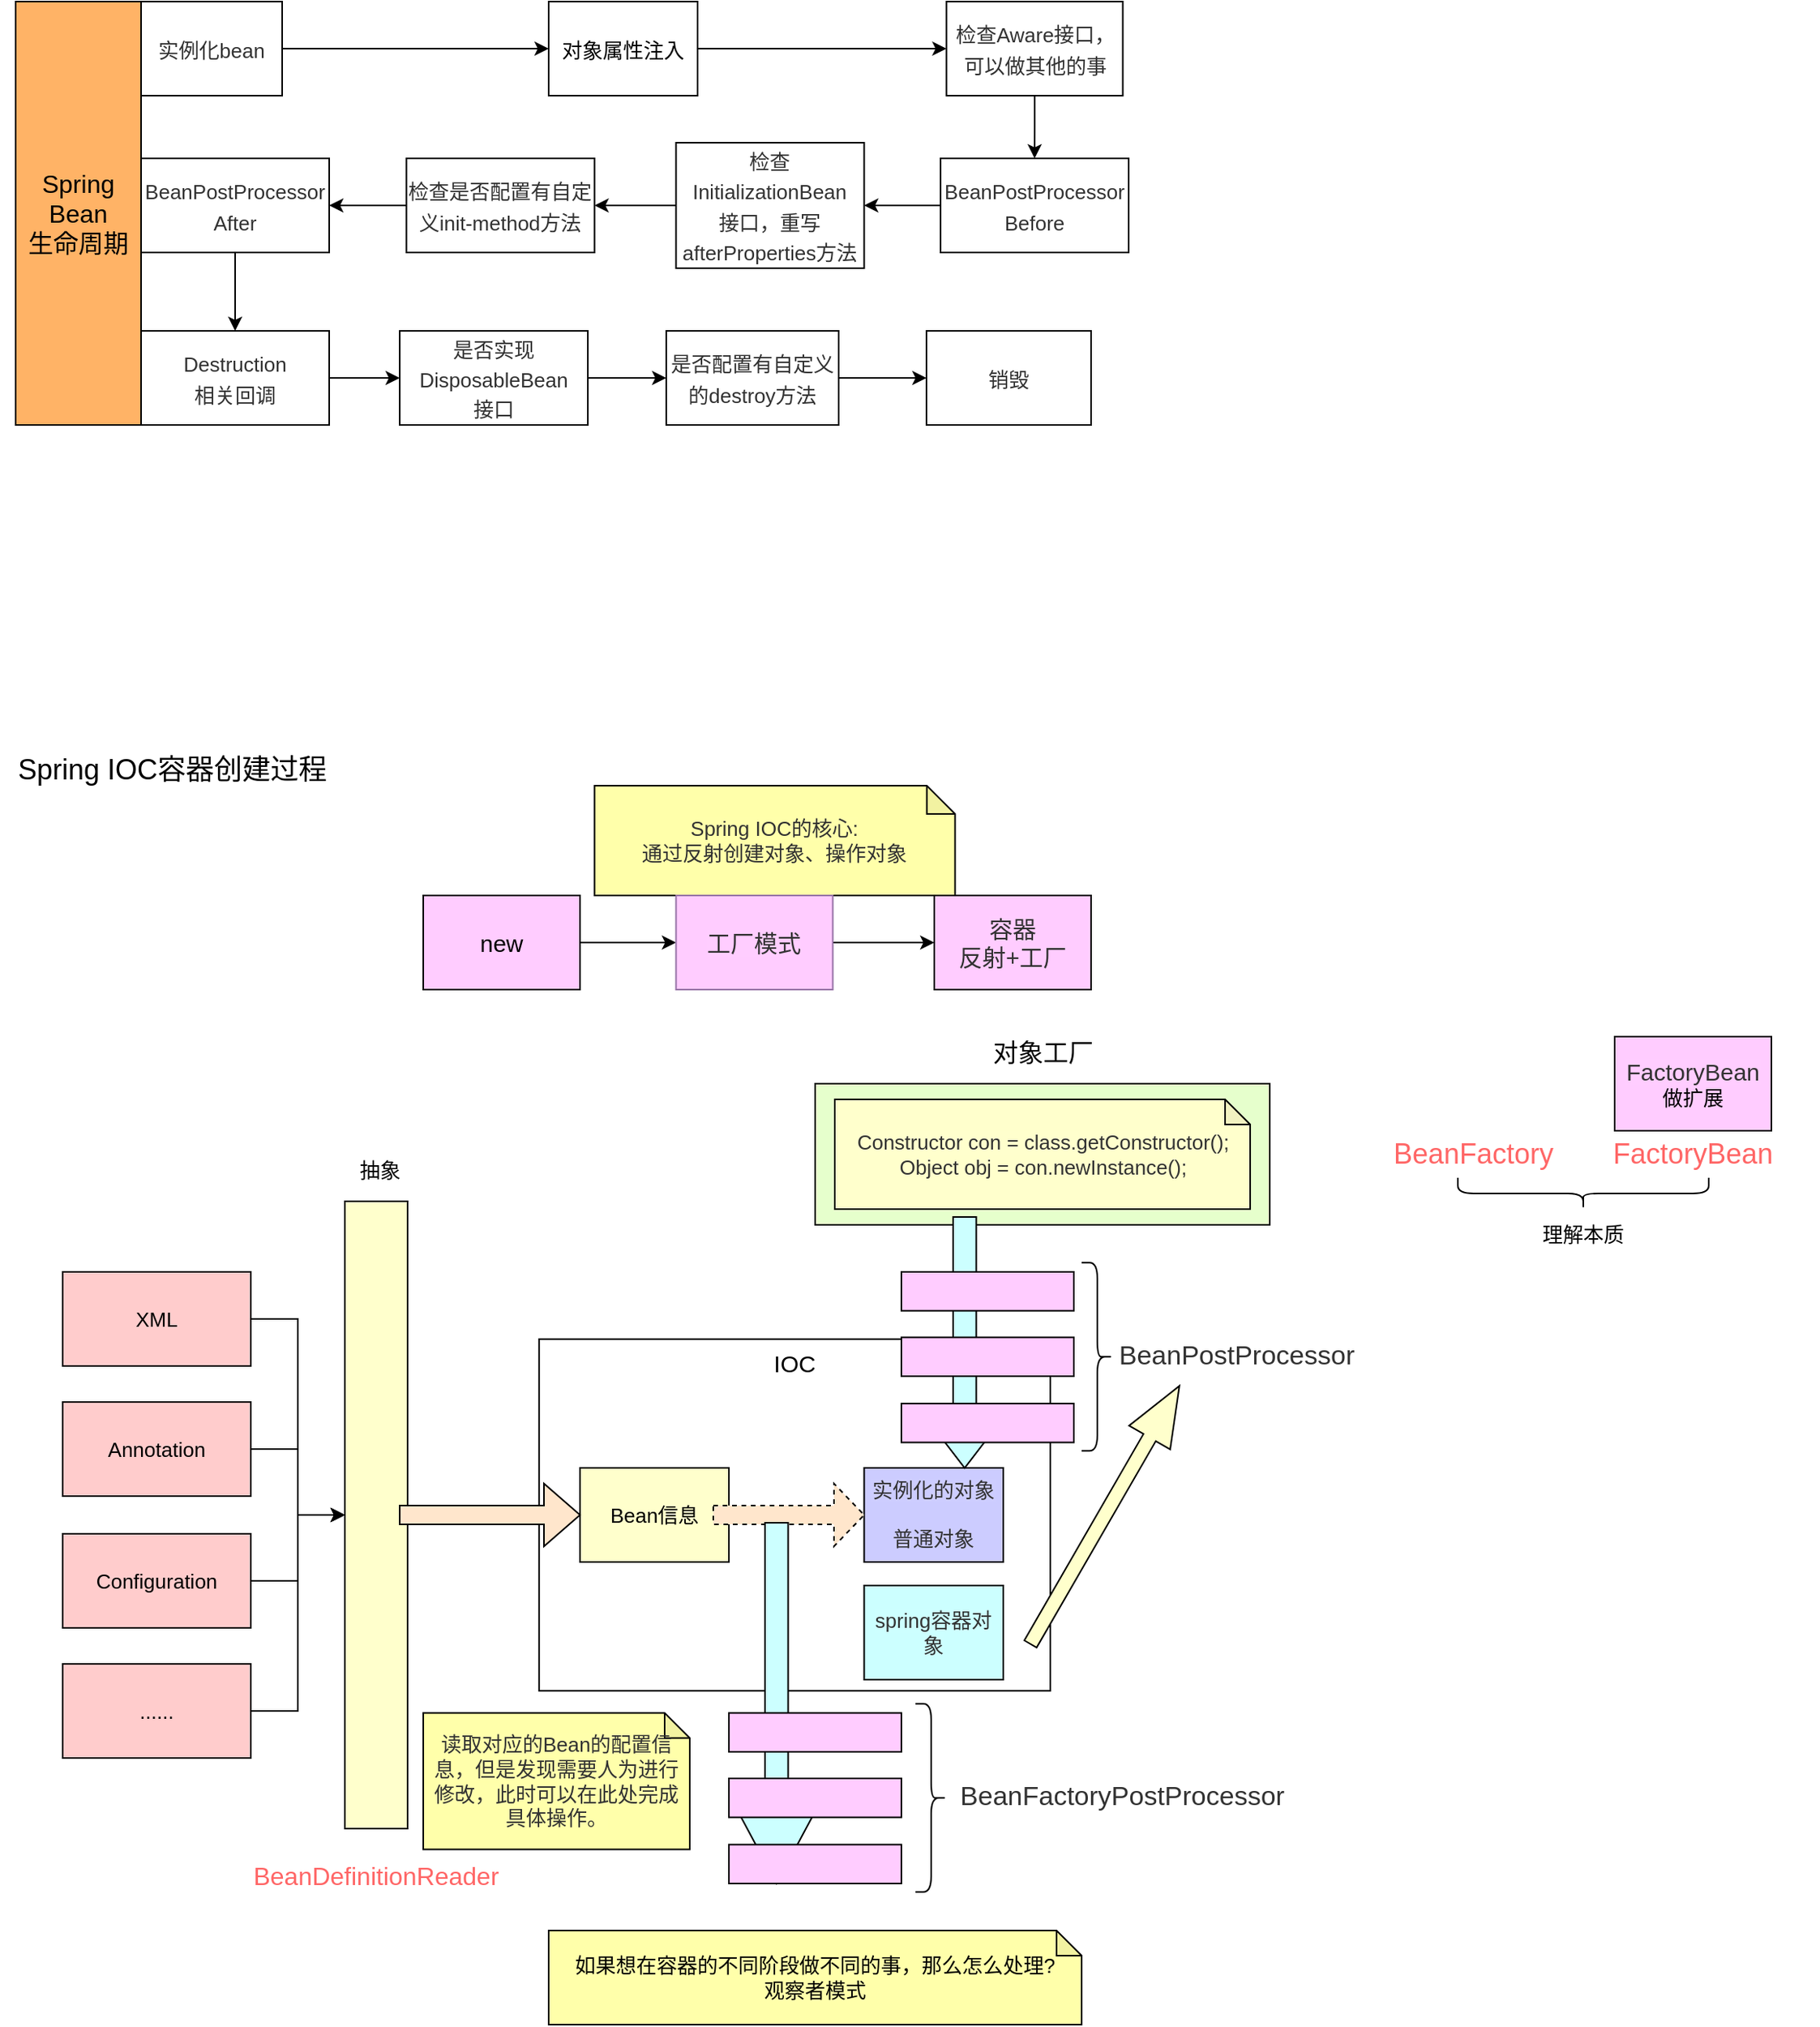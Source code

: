 <mxfile version="13.5.1" type="device" pages="5"><diagram id="PGtHqKhEWxO-PIMHpbKu" name="Spring IOC容器创建流程图"><mxGraphModel dx="2476" dy="3880" grid="1" gridSize="10" guides="1" tooltips="1" connect="1" arrows="1" fold="1" page="0" pageScale="1" pageWidth="827" pageHeight="1169" math="0" shadow="0"><root><mxCell id="0"/><mxCell id="1" parent="0"/><mxCell id="1FcCqtQjUreOd4hn_H0B-47" value="&lt;font style=&quot;font-size: 15px&quot;&gt;IOC&lt;/font&gt;" style="rounded=0;whiteSpace=wrap;html=1;shadow=0;fontSize=13;fillColor=#FFFFFF;verticalAlign=top;" parent="1" vertex="1"><mxGeometry x="-1206.12" y="-1957.12" width="326.12" height="224.25" as="geometry"/></mxCell><mxCell id="1FcCqtQjUreOd4hn_H0B-1" value="Spring&lt;br style=&quot;font-size: 16px;&quot;&gt;Bean&lt;br style=&quot;font-size: 16px;&quot;&gt;生命周期" style="rounded=0;whiteSpace=wrap;html=1;fontSize=16;fillColor=#FFB366;" parent="1" vertex="1"><mxGeometry x="-1540" y="-2810" width="80" height="270" as="geometry"/></mxCell><mxCell id="1FcCqtQjUreOd4hn_H0B-4" value="" style="edgeStyle=orthogonalEdgeStyle;rounded=0;orthogonalLoop=1;jettySize=auto;html=1;fontSize=16;" parent="1" source="1FcCqtQjUreOd4hn_H0B-2" target="1FcCqtQjUreOd4hn_H0B-3" edge="1"><mxGeometry relative="1" as="geometry"/></mxCell><mxCell id="1FcCqtQjUreOd4hn_H0B-2" value="&lt;span style=&quot;color: rgb(50 , 50 , 50) ; font-size: 13px ; background-color: rgba(255 , 255 , 255 , 0.01)&quot;&gt;实例化bean&lt;/span&gt;" style="rounded=0;whiteSpace=wrap;html=1;fontSize=16;" parent="1" vertex="1"><mxGeometry x="-1460" y="-2810" width="90" height="60" as="geometry"/></mxCell><mxCell id="1FcCqtQjUreOd4hn_H0B-6" value="" style="edgeStyle=orthogonalEdgeStyle;rounded=0;orthogonalLoop=1;jettySize=auto;html=1;fontSize=16;" parent="1" source="1FcCqtQjUreOd4hn_H0B-3" target="1FcCqtQjUreOd4hn_H0B-5" edge="1"><mxGeometry relative="1" as="geometry"/></mxCell><mxCell id="1FcCqtQjUreOd4hn_H0B-3" value="&lt;font style=&quot;font-size: 13px&quot;&gt;对象属性注入&lt;/font&gt;" style="whiteSpace=wrap;html=1;rounded=0;fontSize=16;" parent="1" vertex="1"><mxGeometry x="-1200" y="-2810" width="95" height="60" as="geometry"/></mxCell><mxCell id="1FcCqtQjUreOd4hn_H0B-8" value="" style="edgeStyle=orthogonalEdgeStyle;rounded=0;orthogonalLoop=1;jettySize=auto;html=1;fontSize=16;" parent="1" source="1FcCqtQjUreOd4hn_H0B-5" target="1FcCqtQjUreOd4hn_H0B-7" edge="1"><mxGeometry relative="1" as="geometry"/></mxCell><mxCell id="1FcCqtQjUreOd4hn_H0B-5" value="&lt;span style=&quot;color: rgb(50 , 50 , 50) ; font-size: 13px ; background-color: rgba(255 , 255 , 255 , 0.01)&quot;&gt;检查Aware接口，可以做其他的事&lt;/span&gt;" style="whiteSpace=wrap;html=1;rounded=0;fontSize=16;" parent="1" vertex="1"><mxGeometry x="-946.25" y="-2810" width="112.5" height="60" as="geometry"/></mxCell><mxCell id="1FcCqtQjUreOd4hn_H0B-10" value="" style="edgeStyle=orthogonalEdgeStyle;rounded=0;orthogonalLoop=1;jettySize=auto;html=1;fontSize=16;" parent="1" source="1FcCqtQjUreOd4hn_H0B-7" target="1FcCqtQjUreOd4hn_H0B-9" edge="1"><mxGeometry relative="1" as="geometry"/></mxCell><mxCell id="1FcCqtQjUreOd4hn_H0B-7" value="&lt;span style=&quot;color: rgb(50 , 50 , 50) ; font-size: 13px ; background-color: rgba(255 , 255 , 255 , 0.01)&quot;&gt;BeanPostProcessor&lt;br&gt;Before&lt;/span&gt;" style="whiteSpace=wrap;html=1;rounded=0;fontSize=16;" parent="1" vertex="1"><mxGeometry x="-950" y="-2710" width="120" height="60" as="geometry"/></mxCell><mxCell id="1FcCqtQjUreOd4hn_H0B-12" value="" style="edgeStyle=orthogonalEdgeStyle;rounded=0;orthogonalLoop=1;jettySize=auto;html=1;fontSize=16;" parent="1" source="1FcCqtQjUreOd4hn_H0B-9" target="1FcCqtQjUreOd4hn_H0B-11" edge="1"><mxGeometry relative="1" as="geometry"/></mxCell><mxCell id="1FcCqtQjUreOd4hn_H0B-9" value="&lt;span style=&quot;color: rgb(50 , 50 , 50) ; font-size: 13px ; background-color: rgba(255 , 255 , 255 , 0.01)&quot;&gt;检查InitializationBean&lt;br&gt;接口，重写afterProperties方法&lt;/span&gt;" style="whiteSpace=wrap;html=1;rounded=0;fontSize=16;" parent="1" vertex="1"><mxGeometry x="-1118.75" y="-2720" width="120" height="80" as="geometry"/></mxCell><mxCell id="1FcCqtQjUreOd4hn_H0B-14" value="" style="edgeStyle=orthogonalEdgeStyle;rounded=0;orthogonalLoop=1;jettySize=auto;html=1;fontSize=16;" parent="1" source="1FcCqtQjUreOd4hn_H0B-11" target="1FcCqtQjUreOd4hn_H0B-13" edge="1"><mxGeometry relative="1" as="geometry"/></mxCell><mxCell id="1FcCqtQjUreOd4hn_H0B-11" value="&lt;span style=&quot;color: rgb(50 , 50 , 50) ; font-size: 13px ; background-color: rgba(255 , 255 , 255 , 0.01)&quot;&gt;检查是否配置有自定义init-method方法&lt;/span&gt;" style="whiteSpace=wrap;html=1;rounded=0;fontSize=16;" parent="1" vertex="1"><mxGeometry x="-1290.75" y="-2710" width="120" height="60" as="geometry"/></mxCell><mxCell id="1FcCqtQjUreOd4hn_H0B-16" value="" style="edgeStyle=orthogonalEdgeStyle;rounded=0;orthogonalLoop=1;jettySize=auto;html=1;fontSize=16;" parent="1" source="1FcCqtQjUreOd4hn_H0B-13" target="1FcCqtQjUreOd4hn_H0B-15" edge="1"><mxGeometry relative="1" as="geometry"/></mxCell><mxCell id="1FcCqtQjUreOd4hn_H0B-13" value="&lt;span style=&quot;color: rgb(50 , 50 , 50) ; font-size: 13px ; background-color: rgba(255 , 255 , 255 , 0.01)&quot;&gt;BeanPostProcessor&lt;br&gt;After&lt;/span&gt;" style="whiteSpace=wrap;html=1;rounded=0;fontSize=16;" parent="1" vertex="1"><mxGeometry x="-1460" y="-2710" width="120" height="60" as="geometry"/></mxCell><mxCell id="1FcCqtQjUreOd4hn_H0B-18" value="" style="edgeStyle=orthogonalEdgeStyle;rounded=0;orthogonalLoop=1;jettySize=auto;html=1;fontSize=16;" parent="1" source="1FcCqtQjUreOd4hn_H0B-15" target="1FcCqtQjUreOd4hn_H0B-17" edge="1"><mxGeometry relative="1" as="geometry"/></mxCell><mxCell id="1FcCqtQjUreOd4hn_H0B-15" value="&lt;span style=&quot;color: rgb(50 , 50 , 50) ; font-size: 13px ; background-color: rgba(255 , 255 , 255 , 0.01)&quot;&gt;Destruction&lt;br&gt;相关回调&lt;/span&gt;" style="whiteSpace=wrap;html=1;rounded=0;fontSize=16;" parent="1" vertex="1"><mxGeometry x="-1460" y="-2600" width="120" height="60" as="geometry"/></mxCell><mxCell id="1FcCqtQjUreOd4hn_H0B-20" value="" style="edgeStyle=orthogonalEdgeStyle;rounded=0;orthogonalLoop=1;jettySize=auto;html=1;fontSize=16;" parent="1" source="1FcCqtQjUreOd4hn_H0B-17" target="1FcCqtQjUreOd4hn_H0B-19" edge="1"><mxGeometry relative="1" as="geometry"/></mxCell><mxCell id="1FcCqtQjUreOd4hn_H0B-17" value="&lt;span style=&quot;color: rgb(50 , 50 , 50) ; font-size: 13px ; background-color: rgba(255 , 255 , 255 , 0.01)&quot;&gt;是否实现DisposableBean&lt;br&gt;接口&lt;/span&gt;" style="whiteSpace=wrap;html=1;rounded=0;fontSize=16;" parent="1" vertex="1"><mxGeometry x="-1295" y="-2600" width="120" height="60" as="geometry"/></mxCell><mxCell id="1FcCqtQjUreOd4hn_H0B-22" value="" style="edgeStyle=orthogonalEdgeStyle;rounded=0;orthogonalLoop=1;jettySize=auto;html=1;fontSize=16;" parent="1" source="1FcCqtQjUreOd4hn_H0B-19" target="1FcCqtQjUreOd4hn_H0B-21" edge="1"><mxGeometry relative="1" as="geometry"/></mxCell><mxCell id="1FcCqtQjUreOd4hn_H0B-19" value="&lt;span style=&quot;color: rgb(50 , 50 , 50) ; font-size: 13px ; background-color: rgba(255 , 255 , 255 , 0.01)&quot;&gt;是否配置有自定义的destroy方法&lt;/span&gt;" style="whiteSpace=wrap;html=1;rounded=0;fontSize=16;" parent="1" vertex="1"><mxGeometry x="-1125" y="-2600" width="110" height="60" as="geometry"/></mxCell><mxCell id="1FcCqtQjUreOd4hn_H0B-21" value="&lt;span style=&quot;color: rgb(50 , 50 , 50) ; font-size: 13px ; background-color: rgba(255 , 255 , 255 , 0.01)&quot;&gt;销毁&lt;/span&gt;" style="whiteSpace=wrap;html=1;rounded=0;fontSize=16;" parent="1" vertex="1"><mxGeometry x="-959" y="-2600" width="105" height="60" as="geometry"/></mxCell><mxCell id="1FcCqtQjUreOd4hn_H0B-23" value="&lt;span style=&quot;color: rgb(50, 50, 50); background-color: rgba(255, 255, 255, 0.01); font-size: 13px;&quot;&gt;&lt;font style=&quot;font-size: 13px;&quot;&gt;Spring IOC的核心:&lt;/font&gt;&lt;/span&gt;&lt;div style=&quot;resize: none; outline: 0px; color: rgb(50, 50, 50); font-size: 13px;&quot;&gt;&lt;font style=&quot;font-size: 13px;&quot;&gt;通过反射创建对象、操作对象&lt;/font&gt;&lt;/div&gt;" style="shape=note;whiteSpace=wrap;html=1;backgroundOutline=1;darkOpacity=0.05;fontSize=13;size=18;fillColor=#FFffaa;shadow=0;" parent="1" vertex="1"><mxGeometry x="-1170.75" y="-2310" width="230" height="70" as="geometry"/></mxCell><mxCell id="1FcCqtQjUreOd4hn_H0B-27" style="edgeStyle=orthogonalEdgeStyle;rounded=0;orthogonalLoop=1;jettySize=auto;html=1;exitX=1;exitY=0.5;exitDx=0;exitDy=0;entryX=0;entryY=0.5;entryDx=0;entryDy=0;fontSize=13;" parent="1" source="1FcCqtQjUreOd4hn_H0B-24" target="1FcCqtQjUreOd4hn_H0B-25" edge="1"><mxGeometry relative="1" as="geometry"/></mxCell><mxCell id="1FcCqtQjUreOd4hn_H0B-24" value="&lt;font style=&quot;font-size: 15px&quot;&gt;new&lt;/font&gt;" style="rounded=0;whiteSpace=wrap;html=1;shadow=0;fontSize=13;fillColor=#FFccFF;" parent="1" vertex="1"><mxGeometry x="-1280" y="-2240" width="100" height="60" as="geometry"/></mxCell><mxCell id="1FcCqtQjUreOd4hn_H0B-28" style="edgeStyle=orthogonalEdgeStyle;rounded=0;orthogonalLoop=1;jettySize=auto;html=1;exitX=1;exitY=0.5;exitDx=0;exitDy=0;entryX=0;entryY=0.5;entryDx=0;entryDy=0;fontSize=13;" parent="1" source="1FcCqtQjUreOd4hn_H0B-25" target="1FcCqtQjUreOd4hn_H0B-26" edge="1"><mxGeometry relative="1" as="geometry"/></mxCell><mxCell id="1FcCqtQjUreOd4hn_H0B-25" value="&lt;span style=&quot;color: rgb(50 , 50 , 50) ; font-size: 15px ; background-color: rgba(255 , 255 , 255 , 0.01)&quot;&gt;工厂模式&lt;/span&gt;" style="rounded=0;whiteSpace=wrap;html=1;shadow=0;fontSize=13;strokeColor=#9673a6;fillColor=#FFCCFF;" parent="1" vertex="1"><mxGeometry x="-1118.75" y="-2240" width="100" height="60" as="geometry"/></mxCell><mxCell id="1FcCqtQjUreOd4hn_H0B-26" value="&lt;span style=&quot;color: rgb(50 , 50 , 50) ; font-size: 15px ; background-color: rgba(255 , 255 , 255 , 0.01)&quot;&gt;容器&lt;/span&gt;&lt;div style=&quot;resize: none ; outline: 0px ; font-size: 15px ; color: rgb(50 , 50 , 50)&quot;&gt;反射+工厂&lt;/div&gt;" style="rounded=0;whiteSpace=wrap;html=1;shadow=0;fontSize=13;fillColor=#FFCCFF;" parent="1" vertex="1"><mxGeometry x="-954" y="-2240" width="100" height="60" as="geometry"/></mxCell><mxCell id="1FcCqtQjUreOd4hn_H0B-35" style="edgeStyle=orthogonalEdgeStyle;rounded=0;orthogonalLoop=1;jettySize=auto;html=1;exitX=1;exitY=0.5;exitDx=0;exitDy=0;entryX=0;entryY=0.5;entryDx=0;entryDy=0;fontSize=13;" parent="1" source="1FcCqtQjUreOd4hn_H0B-29" target="1FcCqtQjUreOd4hn_H0B-33" edge="1"><mxGeometry relative="1" as="geometry"/></mxCell><mxCell id="1FcCqtQjUreOd4hn_H0B-29" value="XML" style="rounded=0;whiteSpace=wrap;html=1;shadow=0;fontSize=13;fillColor=#FFCCcc;" parent="1" vertex="1"><mxGeometry x="-1510" y="-2000" width="120" height="60" as="geometry"/></mxCell><mxCell id="1FcCqtQjUreOd4hn_H0B-36" style="edgeStyle=orthogonalEdgeStyle;rounded=0;orthogonalLoop=1;jettySize=auto;html=1;exitX=1;exitY=0.5;exitDx=0;exitDy=0;entryX=0;entryY=0.5;entryDx=0;entryDy=0;fontSize=13;" parent="1" source="1FcCqtQjUreOd4hn_H0B-30" target="1FcCqtQjUreOd4hn_H0B-33" edge="1"><mxGeometry relative="1" as="geometry"/></mxCell><mxCell id="1FcCqtQjUreOd4hn_H0B-30" value="Annotation" style="rounded=0;whiteSpace=wrap;html=1;shadow=0;fontSize=13;fillColor=#FFCCcc;" parent="1" vertex="1"><mxGeometry x="-1510" y="-1917" width="120" height="60" as="geometry"/></mxCell><mxCell id="1FcCqtQjUreOd4hn_H0B-37" style="edgeStyle=orthogonalEdgeStyle;rounded=0;orthogonalLoop=1;jettySize=auto;html=1;exitX=1;exitY=0.5;exitDx=0;exitDy=0;entryX=0;entryY=0.5;entryDx=0;entryDy=0;fontSize=13;" parent="1" source="1FcCqtQjUreOd4hn_H0B-31" target="1FcCqtQjUreOd4hn_H0B-33" edge="1"><mxGeometry relative="1" as="geometry"/></mxCell><mxCell id="1FcCqtQjUreOd4hn_H0B-31" value="Configuration" style="rounded=0;whiteSpace=wrap;html=1;shadow=0;fontSize=13;fillColor=#FFCCcc;" parent="1" vertex="1"><mxGeometry x="-1510" y="-1833" width="120" height="60" as="geometry"/></mxCell><mxCell id="1FcCqtQjUreOd4hn_H0B-38" style="edgeStyle=orthogonalEdgeStyle;rounded=0;orthogonalLoop=1;jettySize=auto;html=1;exitX=1;exitY=0.5;exitDx=0;exitDy=0;entryX=0;entryY=0.5;entryDx=0;entryDy=0;fontSize=13;" parent="1" source="1FcCqtQjUreOd4hn_H0B-32" target="1FcCqtQjUreOd4hn_H0B-33" edge="1"><mxGeometry relative="1" as="geometry"/></mxCell><mxCell id="1FcCqtQjUreOd4hn_H0B-32" value="......" style="rounded=0;whiteSpace=wrap;html=1;shadow=0;fontSize=13;fillColor=#FFCCcc;" parent="1" vertex="1"><mxGeometry x="-1510" y="-1750" width="120" height="60" as="geometry"/></mxCell><mxCell id="1FcCqtQjUreOd4hn_H0B-33" value="" style="rounded=0;whiteSpace=wrap;html=1;shadow=0;fontSize=13;fillColor=#FFffCC;" parent="1" vertex="1"><mxGeometry x="-1330" y="-2045" width="40" height="400" as="geometry"/></mxCell><mxCell id="1FcCqtQjUreOd4hn_H0B-34" value="抽象" style="text;html=1;strokeColor=none;fillColor=none;align=center;verticalAlign=middle;whiteSpace=wrap;rounded=0;shadow=0;fontSize=13;" parent="1" vertex="1"><mxGeometry x="-1335" y="-2080" width="55" height="30" as="geometry"/></mxCell><mxCell id="1FcCqtQjUreOd4hn_H0B-39" value="&lt;font style=&quot;font-size: 16px&quot; color=&quot;#ff6666&quot;&gt;BeanDefinitionReader&lt;/font&gt;" style="text;html=1;strokeColor=none;fillColor=none;align=center;verticalAlign=middle;whiteSpace=wrap;rounded=0;shadow=0;fontSize=13;" parent="1" vertex="1"><mxGeometry x="-1405" y="-1640" width="190" height="50" as="geometry"/></mxCell><mxCell id="1FcCqtQjUreOd4hn_H0B-44" value="Bean信息" style="rounded=0;whiteSpace=wrap;html=1;shadow=0;fontSize=13;fillColor=#FFFFCC;" parent="1" vertex="1"><mxGeometry x="-1180" y="-1875" width="95" height="60" as="geometry"/></mxCell><mxCell id="1FcCqtQjUreOd4hn_H0B-45" value="" style="shape=singleArrow;whiteSpace=wrap;html=1;shadow=0;fontSize=13;fillColor=#FFe6CC;" parent="1" vertex="1"><mxGeometry x="-1295" y="-1865" width="115" height="40" as="geometry"/></mxCell><mxCell id="1FcCqtQjUreOd4hn_H0B-46" value="&lt;span style=&quot;color: rgb(50 , 50 , 50) ; background-color: rgba(255 , 255 , 255 , 0.01)&quot;&gt;读取对应的Bean的配置信息，但是发现需要人为进行修改，此时可以在此处完成具体操作。&lt;/span&gt;" style="shape=note;whiteSpace=wrap;html=1;backgroundOutline=1;darkOpacity=0.05;shadow=0;fontSize=13;size=16;fillColor=#FFFFAA;" parent="1" vertex="1"><mxGeometry x="-1280" y="-1718.75" width="170" height="87" as="geometry"/></mxCell><mxCell id="1FcCqtQjUreOd4hn_H0B-48" value="&lt;span style=&quot;color: rgb(50 , 50 , 50) ; background-color: rgba(255 , 255 , 255 , 0.01)&quot;&gt;实例化的对象&lt;/span&gt;&lt;div style=&quot;resize: none ; outline: 0px ; color: rgb(50 , 50 , 50)&quot;&gt;&lt;br&gt;&lt;/div&gt;&lt;div style=&quot;resize: none ; outline: 0px ; color: rgb(50 , 50 , 50)&quot;&gt;普通对象&lt;/div&gt;" style="rounded=0;whiteSpace=wrap;html=1;shadow=0;fontSize=13;fillColor=#ccccFF;" parent="1" vertex="1"><mxGeometry x="-998.75" y="-1875" width="88.75" height="60" as="geometry"/></mxCell><mxCell id="1FcCqtQjUreOd4hn_H0B-50" value="&lt;span style=&quot;color: rgb(50 , 50 , 50) ; background-color: rgba(255 , 255 , 255 , 0.01)&quot;&gt;spring容器对象&lt;/span&gt;" style="rounded=0;whiteSpace=wrap;html=1;shadow=0;fontSize=13;fillColor=#ccFFFF;" parent="1" vertex="1"><mxGeometry x="-998.75" y="-1800" width="88.75" height="60" as="geometry"/></mxCell><mxCell id="1FcCqtQjUreOd4hn_H0B-51" value="" style="shape=singleArrow;whiteSpace=wrap;html=1;shadow=0;fontSize=13;fillColor=#FFe6CC;dashed=1;" parent="1" vertex="1"><mxGeometry x="-1095" y="-1864.99" width="96.25" height="40" as="geometry"/></mxCell><mxCell id="1FcCqtQjUreOd4hn_H0B-53" value="" style="shape=singleArrow;direction=south;whiteSpace=wrap;html=1;shadow=0;fillColor=#ccFFFF;fontSize=13;" parent="1" vertex="1"><mxGeometry x="-1079.25" y="-1840" width="49.25" height="230" as="geometry"/></mxCell><mxCell id="1FcCqtQjUreOd4hn_H0B-54" value="" style="rounded=0;whiteSpace=wrap;html=1;shadow=0;fontSize=13;fillColor=#FFCCFF;" parent="1" vertex="1"><mxGeometry x="-1085" y="-1718.75" width="110" height="24.803" as="geometry"/></mxCell><mxCell id="1FcCqtQjUreOd4hn_H0B-56" value="" style="rounded=0;whiteSpace=wrap;html=1;shadow=0;fontSize=13;fillColor=#FFCCFF;" parent="1" vertex="1"><mxGeometry x="-1085" y="-1677" width="110" height="24.803" as="geometry"/></mxCell><mxCell id="1FcCqtQjUreOd4hn_H0B-57" value="" style="rounded=0;whiteSpace=wrap;html=1;shadow=0;fontSize=13;fillColor=#FFCCFF;" parent="1" vertex="1"><mxGeometry x="-1085" y="-1634.8" width="110" height="24.803" as="geometry"/></mxCell><mxCell id="1FcCqtQjUreOd4hn_H0B-58" value="" style="shape=curlyBracket;whiteSpace=wrap;html=1;rounded=1;shadow=0;fillColor=#FFCCFF;fontSize=13;rotation=-180;" parent="1" vertex="1"><mxGeometry x="-966" y="-1724.6" width="20" height="120" as="geometry"/></mxCell><mxCell id="1FcCqtQjUreOd4hn_H0B-60" value="&lt;span style=&quot;color: rgb(50 , 50 , 50) ; font-size: 17px ; background-color: rgba(255 , 255 , 255 , 0.01)&quot;&gt;BeanFactoryPostProcessor&lt;/span&gt;" style="text;html=1;strokeColor=none;fillColor=none;align=center;verticalAlign=middle;whiteSpace=wrap;rounded=0;shadow=0;fontSize=13;" parent="1" vertex="1"><mxGeometry x="-946" y="-1687.1" width="224" height="45" as="geometry"/></mxCell><mxCell id="1FcCqtQjUreOd4hn_H0B-61" value="如果想在容器的不同阶段做不同的事，那么怎么处理?&lt;div style=&quot;resize: none ; outline: 0px ; font-size: inherit&quot;&gt;观察者模式&lt;/div&gt;" style="shape=note;whiteSpace=wrap;html=1;backgroundOutline=1;darkOpacity=0.05;shadow=0;fontSize=13;size=16;fillColor=#FFFFAA;" parent="1" vertex="1"><mxGeometry x="-1200" y="-1580" width="340" height="60" as="geometry"/></mxCell><mxCell id="1FcCqtQjUreOd4hn_H0B-62" value="" style="rounded=0;whiteSpace=wrap;html=1;shadow=0;fontSize=13;fillColor=#e6ffcc;" parent="1" vertex="1"><mxGeometry x="-1030" y="-2120" width="290" height="90" as="geometry"/></mxCell><mxCell id="1FcCqtQjUreOd4hn_H0B-63" value="&lt;span style=&quot;color: rgb(50 , 50 , 50) ; background-color: rgba(255 , 255 , 255 , 0.01)&quot;&gt;Constructor con = class.getConstructor();&lt;/span&gt;&lt;div style=&quot;resize: none ; outline: 0px ; color: rgb(50 , 50 , 50)&quot;&gt;Object obj = con.newInstance();&lt;/div&gt;" style="shape=note;whiteSpace=wrap;html=1;backgroundOutline=1;darkOpacity=0.05;shadow=0;strokeColor=#000000;fontSize=13;size=16;fillColor=#FFFFCC;" parent="1" vertex="1"><mxGeometry x="-1017.5" y="-2110" width="265" height="70" as="geometry"/></mxCell><mxCell id="1FcCqtQjUreOd4hn_H0B-64" value="" style="shape=singleArrow;direction=south;whiteSpace=wrap;html=1;shadow=0;fillColor=#ccFFFF;fontSize=13;" parent="1" vertex="1"><mxGeometry x="-959.25" y="-2035" width="49.25" height="160" as="geometry"/></mxCell><mxCell id="1FcCqtQjUreOd4hn_H0B-65" value="" style="rounded=0;whiteSpace=wrap;html=1;shadow=0;fontSize=13;fillColor=#FFCCFF;" parent="1" vertex="1"><mxGeometry x="-975" y="-2000" width="110" height="24.803" as="geometry"/></mxCell><mxCell id="1FcCqtQjUreOd4hn_H0B-66" value="" style="rounded=0;whiteSpace=wrap;html=1;shadow=0;fontSize=13;fillColor=#FFCCFF;" parent="1" vertex="1"><mxGeometry x="-975" y="-1958.25" width="110" height="24.803" as="geometry"/></mxCell><mxCell id="1FcCqtQjUreOd4hn_H0B-67" value="" style="rounded=0;whiteSpace=wrap;html=1;shadow=0;fontSize=13;fillColor=#FFCCFF;" parent="1" vertex="1"><mxGeometry x="-975" y="-1916.05" width="110" height="24.803" as="geometry"/></mxCell><mxCell id="1FcCqtQjUreOd4hn_H0B-68" value="" style="shape=curlyBracket;whiteSpace=wrap;html=1;rounded=1;shadow=0;fillColor=#FFCCFF;fontSize=13;rotation=-180;" parent="1" vertex="1"><mxGeometry x="-860" y="-2005.85" width="20" height="120" as="geometry"/></mxCell><mxCell id="1FcCqtQjUreOd4hn_H0B-70" value="&lt;span style=&quot;color: rgb(50 , 50 , 50) ; font-size: 17px ; background-color: rgba(255 , 255 , 255 , 0.01)&quot;&gt;BeanPostProcessor&lt;/span&gt;" style="text;html=1;strokeColor=none;fillColor=none;align=center;verticalAlign=middle;whiteSpace=wrap;rounded=0;shadow=0;fontSize=13;" parent="1" vertex="1"><mxGeometry x="-847.75" y="-1968.35" width="173.75" height="45" as="geometry"/></mxCell><mxCell id="1FcCqtQjUreOd4hn_H0B-71" value="" style="shape=singleArrow;direction=south;whiteSpace=wrap;html=1;shadow=0;fontSize=13;rotation=-150;fillColor=#FFFFCC;" parent="1" vertex="1"><mxGeometry x="-860.27" y="-1940" width="30.27" height="190" as="geometry"/></mxCell><mxCell id="1FcCqtQjUreOd4hn_H0B-72" value="&lt;font style=&quot;font-size: 16px&quot;&gt;对象工厂&lt;/font&gt;" style="text;html=1;strokeColor=none;fillColor=none;align=center;verticalAlign=middle;whiteSpace=wrap;rounded=0;shadow=0;fontSize=13;" parent="1" vertex="1"><mxGeometry x="-937.5" y="-2160" width="105" height="40" as="geometry"/></mxCell><mxCell id="1FcCqtQjUreOd4hn_H0B-73" value="&lt;font style=&quot;font-size: 18px&quot; color=&quot;#ff6666&quot;&gt;BeanFactory&lt;/font&gt;" style="text;html=1;strokeColor=none;fillColor=none;align=center;verticalAlign=middle;whiteSpace=wrap;rounded=0;shadow=0;fontSize=13;" parent="1" vertex="1"><mxGeometry x="-690" y="-2097.5" width="160" height="45" as="geometry"/></mxCell><mxCell id="1FcCqtQjUreOd4hn_H0B-74" value="&lt;font style=&quot;font-size: 18px&quot; color=&quot;#ff6666&quot;&gt;FactoryBean&lt;/font&gt;" style="text;html=1;strokeColor=none;fillColor=none;align=center;verticalAlign=middle;whiteSpace=wrap;rounded=0;shadow=0;fontSize=13;" parent="1" vertex="1"><mxGeometry x="-550" y="-2097.5" width="160" height="45" as="geometry"/></mxCell><mxCell id="1FcCqtQjUreOd4hn_H0B-75" value="&lt;font color=&quot;#323232&quot;&gt;&lt;span style=&quot;font-size: 15px ; background-color: rgba(255 , 255 , 255 , 0.01)&quot;&gt;FactoryBean&lt;br&gt;&lt;/span&gt;&lt;/font&gt;做扩展" style="rounded=0;whiteSpace=wrap;html=1;shadow=0;fontSize=13;fillColor=#FFCCFF;" parent="1" vertex="1"><mxGeometry x="-520" y="-2150" width="100" height="60" as="geometry"/></mxCell><mxCell id="1FcCqtQjUreOd4hn_H0B-76" value="" style="shape=curlyBracket;whiteSpace=wrap;html=1;rounded=1;shadow=0;strokeColor=#000000;fillColor=#FFFFCC;fontSize=13;rotation=-90;" parent="1" vertex="1"><mxGeometry x="-550" y="-2130" width="20" height="160" as="geometry"/></mxCell><mxCell id="1FcCqtQjUreOd4hn_H0B-77" value="理解本质" style="text;html=1;strokeColor=none;fillColor=none;align=center;verticalAlign=middle;whiteSpace=wrap;rounded=0;shadow=0;fontSize=13;" parent="1" vertex="1"><mxGeometry x="-580" y="-2039" width="80" height="30" as="geometry"/></mxCell><mxCell id="SWi1TT_URkVXrCrliBrl-1" value="&lt;font style=&quot;font-size: 18px&quot;&gt;Spring IOC容器创建过程&lt;/font&gt;" style="text;html=1;strokeColor=none;fillColor=none;align=center;verticalAlign=middle;whiteSpace=wrap;rounded=0;" vertex="1" parent="1"><mxGeometry x="-1550" y="-2360" width="220" height="80" as="geometry"/></mxCell></root></mxGraphModel></diagram><diagram id="82Yl82IjmKgkJATrt43T" name="Spring IOC容器创建过程"><mxGraphModel dx="1276" dy="1080" grid="1" gridSize="10" guides="1" tooltips="1" connect="1" arrows="1" fold="1" page="0" pageScale="1" pageWidth="827" pageHeight="1169" math="0" shadow="0"><root><mxCell id="VL0Jpo0xOvhzRO8_Jsqg-0"/><mxCell id="VL0Jpo0xOvhzRO8_Jsqg-1" parent="VL0Jpo0xOvhzRO8_Jsqg-0"/><mxCell id="VL0Jpo0xOvhzRO8_Jsqg-6" value="" style="rounded=0;whiteSpace=wrap;html=1;" vertex="1" parent="VL0Jpo0xOvhzRO8_Jsqg-1"><mxGeometry x="300" y="180" width="730" height="2720" as="geometry"/></mxCell><mxCell id="VL0Jpo0xOvhzRO8_Jsqg-35" value="" style="rounded=0;whiteSpace=wrap;html=1;fillColor=#FFCCFF;" vertex="1" parent="VL0Jpo0xOvhzRO8_Jsqg-1"><mxGeometry x="330" y="1010" width="680" height="510" as="geometry"/></mxCell><mxCell id="VL0Jpo0xOvhzRO8_Jsqg-14" value="" style="rounded=0;whiteSpace=wrap;html=1;fillColor=#FFCCFF;" vertex="1" parent="VL0Jpo0xOvhzRO8_Jsqg-1"><mxGeometry x="370" y="520" width="360" height="380" as="geometry"/></mxCell><mxCell id="VL0Jpo0xOvhzRO8_Jsqg-10" value="" style="rounded=0;whiteSpace=wrap;html=1;fillColor=#FFCCFF;" vertex="1" parent="VL0Jpo0xOvhzRO8_Jsqg-1"><mxGeometry x="370" y="290" width="360" height="200" as="geometry"/></mxCell><mxCell id="VL0Jpo0xOvhzRO8_Jsqg-7" style="edgeStyle=orthogonalEdgeStyle;rounded=0;orthogonalLoop=1;jettySize=auto;html=1;exitX=0.75;exitY=1;exitDx=0;exitDy=0;entryX=0.5;entryY=0;entryDx=0;entryDy=0;" edge="1" parent="VL0Jpo0xOvhzRO8_Jsqg-1" source="VL0Jpo0xOvhzRO8_Jsqg-2" target="VL0Jpo0xOvhzRO8_Jsqg-3"><mxGeometry relative="1" as="geometry"><Array as="points"><mxPoint x="670" y="-7"/></Array></mxGeometry></mxCell><mxCell id="VL0Jpo0xOvhzRO8_Jsqg-2" value="&lt;span style=&quot;color: rgb(50 , 50 , 50) ; font-size: 15px ; background-color: rgba(255 , 255 , 255 , 0.01)&quot;&gt;ClassPathXmlApplicationContext、FileSystemXmlApplicationContext&lt;/span&gt;" style="rounded=0;whiteSpace=wrap;html=1;fillColor=#FFcccc;" vertex="1" parent="VL0Jpo0xOvhzRO8_Jsqg-1"><mxGeometry x="250" y="-47" width="530" height="40" as="geometry"/></mxCell><mxCell id="VL0Jpo0xOvhzRO8_Jsqg-8" style="edgeStyle=orthogonalEdgeStyle;rounded=0;orthogonalLoop=1;jettySize=auto;html=1;exitX=0.5;exitY=1;exitDx=0;exitDy=0;" edge="1" parent="VL0Jpo0xOvhzRO8_Jsqg-1" source="VL0Jpo0xOvhzRO8_Jsqg-3" target="VL0Jpo0xOvhzRO8_Jsqg-4"><mxGeometry relative="1" as="geometry"/></mxCell><mxCell id="VL0Jpo0xOvhzRO8_Jsqg-97" style="edgeStyle=orthogonalEdgeStyle;rounded=0;orthogonalLoop=1;jettySize=auto;html=1;exitX=1;exitY=0.5;exitDx=0;exitDy=0;entryX=0;entryY=0.5;entryDx=0;entryDy=0;entryPerimeter=0;fontSize=20;" edge="1" parent="VL0Jpo0xOvhzRO8_Jsqg-1" source="VL0Jpo0xOvhzRO8_Jsqg-3" target="VL0Jpo0xOvhzRO8_Jsqg-95"><mxGeometry relative="1" as="geometry"/></mxCell><mxCell id="VL0Jpo0xOvhzRO8_Jsqg-3" value="&lt;span style=&quot;font-size: 13px ; background-color: rgba(255 , 255 , 255 , 0.01)&quot;&gt;&lt;font color=&quot;#006633&quot;&gt;setConfigLocations(configLocations)&lt;/font&gt;&lt;/span&gt;&lt;div style=&quot;resize: none ; outline: 0px ; font-size: 13px&quot;&gt;&lt;font color=&quot;#006633&quot;&gt;AbstractRefreshableConfigApplicationContext&lt;/font&gt;&lt;/div&gt;" style="rounded=0;whiteSpace=wrap;html=1;fillColor=#CCffFF;" vertex="1" parent="VL0Jpo0xOvhzRO8_Jsqg-1"><mxGeometry x="510" y="40" width="320" height="40" as="geometry"/></mxCell><mxCell id="VL0Jpo0xOvhzRO8_Jsqg-9" style="edgeStyle=orthogonalEdgeStyle;rounded=0;orthogonalLoop=1;jettySize=auto;html=1;exitX=0.5;exitY=1;exitDx=0;exitDy=0;curved=1;" edge="1" parent="VL0Jpo0xOvhzRO8_Jsqg-1" source="VL0Jpo0xOvhzRO8_Jsqg-4" target="VL0Jpo0xOvhzRO8_Jsqg-5"><mxGeometry relative="1" as="geometry"/></mxCell><mxCell id="VL0Jpo0xOvhzRO8_Jsqg-98" style="edgeStyle=orthogonalEdgeStyle;rounded=0;orthogonalLoop=1;jettySize=auto;html=1;exitX=1;exitY=0.5;exitDx=0;exitDy=0;entryX=0;entryY=0.5;entryDx=0;entryDy=0;entryPerimeter=0;fontSize=20;" edge="1" parent="VL0Jpo0xOvhzRO8_Jsqg-1" source="VL0Jpo0xOvhzRO8_Jsqg-4" target="VL0Jpo0xOvhzRO8_Jsqg-96"><mxGeometry relative="1" as="geometry"/></mxCell><mxCell id="VL0Jpo0xOvhzRO8_Jsqg-4" value="&lt;div style=&quot;resize: none ; outline: 0px ; font-size: 13px ; color: rgb(0 , 102 , 51)&quot;&gt;refresh()&lt;/div&gt;&lt;div style=&quot;resize: none ; outline: 0px ; font-size: 13px ; color: rgb(0 , 102 , 51)&quot;&gt;AbstractApplicationContext&lt;/div&gt;" style="rounded=0;whiteSpace=wrap;html=1;fillColor=#ccFFFF;" vertex="1" parent="VL0Jpo0xOvhzRO8_Jsqg-1"><mxGeometry x="510" y="120" width="320" height="40" as="geometry"/></mxCell><mxCell id="VL0Jpo0xOvhzRO8_Jsqg-23" style="edgeStyle=orthogonalEdgeStyle;curved=1;rounded=0;orthogonalLoop=1;jettySize=auto;html=1;exitX=0.5;exitY=1;exitDx=0;exitDy=0;" edge="1" parent="VL0Jpo0xOvhzRO8_Jsqg-1" source="VL0Jpo0xOvhzRO8_Jsqg-5" target="VL0Jpo0xOvhzRO8_Jsqg-11"><mxGeometry relative="1" as="geometry"/></mxCell><mxCell id="VL0Jpo0xOvhzRO8_Jsqg-101" style="edgeStyle=orthogonalEdgeStyle;rounded=0;orthogonalLoop=1;jettySize=auto;html=1;exitX=1;exitY=0.5;exitDx=0;exitDy=0;entryX=0;entryY=0.5;entryDx=0;entryDy=0;entryPerimeter=0;" edge="1" parent="VL0Jpo0xOvhzRO8_Jsqg-1" source="VL0Jpo0xOvhzRO8_Jsqg-5" target="VL0Jpo0xOvhzRO8_Jsqg-99"><mxGeometry relative="1" as="geometry"/></mxCell><mxCell id="VL0Jpo0xOvhzRO8_Jsqg-5" value="&lt;div style=&quot;resize: none ; outline: 0px ; font-size: 13px ; color: rgb(0 , 102 , 51)&quot;&gt;&lt;div style=&quot;resize: none ; outline: 0px&quot;&gt;prepareRefresh()&lt;/div&gt;&lt;div style=&quot;resize: none ; outline: 0px&quot;&gt;AbstractApplicationContext&lt;/div&gt;&lt;/div&gt;" style="rounded=0;whiteSpace=wrap;html=1;fillColor=#ccFFFF;" vertex="1" parent="VL0Jpo0xOvhzRO8_Jsqg-1"><mxGeometry x="390" y="230" width="320" height="40" as="geometry"/></mxCell><mxCell id="VL0Jpo0xOvhzRO8_Jsqg-21" style="edgeStyle=orthogonalEdgeStyle;curved=1;rounded=0;orthogonalLoop=1;jettySize=auto;html=1;exitX=0.5;exitY=1;exitDx=0;exitDy=0;entryX=0.5;entryY=0;entryDx=0;entryDy=0;" edge="1" parent="VL0Jpo0xOvhzRO8_Jsqg-1" source="VL0Jpo0xOvhzRO8_Jsqg-11" target="VL0Jpo0xOvhzRO8_Jsqg-12"><mxGeometry relative="1" as="geometry"/></mxCell><mxCell id="VL0Jpo0xOvhzRO8_Jsqg-11" value="&lt;div style=&quot;resize: none ; outline: 0px ; font-size: 13px ; color: rgb(0 , 102 , 51)&quot;&gt;&lt;div style=&quot;resize: none ; outline: 0px&quot;&gt;obtainFreshBeanFactory()&lt;/div&gt;&lt;div style=&quot;resize: none ; outline: 0px&quot;&gt;AbstractApplicationContext&lt;/div&gt;&lt;/div&gt;" style="rounded=0;whiteSpace=wrap;html=1;fillColor=#ccFFFF;" vertex="1" parent="VL0Jpo0xOvhzRO8_Jsqg-1"><mxGeometry x="390" y="300" width="320" height="40" as="geometry"/></mxCell><mxCell id="VL0Jpo0xOvhzRO8_Jsqg-22" style="edgeStyle=orthogonalEdgeStyle;curved=1;rounded=0;orthogonalLoop=1;jettySize=auto;html=1;exitX=0.5;exitY=1;exitDx=0;exitDy=0;entryX=0.5;entryY=0;entryDx=0;entryDy=0;" edge="1" parent="VL0Jpo0xOvhzRO8_Jsqg-1" source="VL0Jpo0xOvhzRO8_Jsqg-12" target="VL0Jpo0xOvhzRO8_Jsqg-13"><mxGeometry relative="1" as="geometry"/></mxCell><mxCell id="VL0Jpo0xOvhzRO8_Jsqg-102" style="edgeStyle=orthogonalEdgeStyle;rounded=0;orthogonalLoop=1;jettySize=auto;html=1;exitX=1;exitY=0.5;exitDx=0;exitDy=0;entryX=0;entryY=0.5;entryDx=0;entryDy=0;entryPerimeter=0;" edge="1" parent="VL0Jpo0xOvhzRO8_Jsqg-1" source="VL0Jpo0xOvhzRO8_Jsqg-12" target="VL0Jpo0xOvhzRO8_Jsqg-100"><mxGeometry relative="1" as="geometry"/></mxCell><mxCell id="VL0Jpo0xOvhzRO8_Jsqg-12" value="&lt;div style=&quot;resize: none ; outline: 0px ; font-size: 13px ; color: rgb(0 , 102 , 51)&quot;&gt;&lt;div style=&quot;resize: none ; outline: 0px&quot;&gt;&lt;div style=&quot;resize: none ; outline: 0px&quot;&gt;refreshBeanFactory()&lt;/div&gt;&lt;div style=&quot;resize: none ; outline: 0px&quot;&gt;AbstractRefreshableApplicationContext&lt;/div&gt;&lt;/div&gt;&lt;/div&gt;" style="rounded=0;whiteSpace=wrap;html=1;fillColor=#ccFFFF;" vertex="1" parent="VL0Jpo0xOvhzRO8_Jsqg-1"><mxGeometry x="390" y="370" width="320" height="40" as="geometry"/></mxCell><mxCell id="VL0Jpo0xOvhzRO8_Jsqg-24" style="edgeStyle=orthogonalEdgeStyle;curved=1;rounded=0;orthogonalLoop=1;jettySize=auto;html=1;exitX=0.5;exitY=1;exitDx=0;exitDy=0;entryX=0.5;entryY=0;entryDx=0;entryDy=0;" edge="1" parent="VL0Jpo0xOvhzRO8_Jsqg-1" source="VL0Jpo0xOvhzRO8_Jsqg-13" target="VL0Jpo0xOvhzRO8_Jsqg-15"><mxGeometry relative="1" as="geometry"/></mxCell><mxCell id="VL0Jpo0xOvhzRO8_Jsqg-13" value="&lt;div style=&quot;resize: none ; outline: 0px ; font-size: 13px ; color: rgb(0 , 102 , 51)&quot;&gt;&lt;div style=&quot;resize: none ; outline: 0px&quot;&gt;&lt;div style=&quot;resize: none ; outline: 0px&quot;&gt;&lt;div style=&quot;resize: none ; outline: 0px&quot;&gt;getBeanFactory()&lt;/div&gt;&lt;div style=&quot;resize: none ; outline: 0px&quot;&gt;AbstractApplicationContext&lt;/div&gt;&lt;/div&gt;&lt;/div&gt;&lt;/div&gt;" style="rounded=0;whiteSpace=wrap;html=1;fillColor=#ccFFFF;" vertex="1" parent="VL0Jpo0xOvhzRO8_Jsqg-1"><mxGeometry x="390" y="440" width="320" height="40" as="geometry"/></mxCell><mxCell id="VL0Jpo0xOvhzRO8_Jsqg-25" style="edgeStyle=none;rounded=0;orthogonalLoop=1;jettySize=auto;html=1;exitX=0.5;exitY=1;exitDx=0;exitDy=0;entryX=0.5;entryY=0;entryDx=0;entryDy=0;" edge="1" parent="VL0Jpo0xOvhzRO8_Jsqg-1" source="VL0Jpo0xOvhzRO8_Jsqg-15" target="VL0Jpo0xOvhzRO8_Jsqg-16"><mxGeometry relative="1" as="geometry"/></mxCell><mxCell id="VL0Jpo0xOvhzRO8_Jsqg-109" style="edgeStyle=orthogonalEdgeStyle;rounded=0;orthogonalLoop=1;jettySize=auto;html=1;exitX=1;exitY=0.5;exitDx=0;exitDy=0;entryX=0;entryY=0.5;entryDx=0;entryDy=0;entryPerimeter=0;" edge="1" parent="VL0Jpo0xOvhzRO8_Jsqg-1" source="VL0Jpo0xOvhzRO8_Jsqg-15" target="VL0Jpo0xOvhzRO8_Jsqg-103"><mxGeometry relative="1" as="geometry"/></mxCell><mxCell id="VL0Jpo0xOvhzRO8_Jsqg-15" value="&lt;div style=&quot;resize: none ; outline: 0px ; font-size: 13px ; color: rgb(0 , 102 , 51)&quot;&gt;&lt;div style=&quot;resize: none ; outline: 0px&quot;&gt;&lt;div style=&quot;resize: none ; outline: 0px&quot;&gt;&lt;div style=&quot;resize: none ; outline: 0px&quot;&gt;&lt;div style=&quot;resize: none ; outline: 0px&quot;&gt;loadBeanDefinitions(beanFactory)&lt;/div&gt;&lt;div style=&quot;resize: none ; outline: 0px&quot;&gt;AbstractXmlApplicationContext&lt;/div&gt;&lt;/div&gt;&lt;/div&gt;&lt;/div&gt;&lt;/div&gt;" style="rounded=0;whiteSpace=wrap;html=1;fillColor=#ccFFFF;" vertex="1" parent="VL0Jpo0xOvhzRO8_Jsqg-1"><mxGeometry x="390" y="530" width="320" height="40" as="geometry"/></mxCell><mxCell id="VL0Jpo0xOvhzRO8_Jsqg-26" style="edgeStyle=none;rounded=0;orthogonalLoop=1;jettySize=auto;html=1;exitX=0.5;exitY=1;exitDx=0;exitDy=0;entryX=0.5;entryY=0;entryDx=0;entryDy=0;" edge="1" parent="VL0Jpo0xOvhzRO8_Jsqg-1" source="VL0Jpo0xOvhzRO8_Jsqg-16" target="VL0Jpo0xOvhzRO8_Jsqg-17"><mxGeometry relative="1" as="geometry"/></mxCell><mxCell id="VL0Jpo0xOvhzRO8_Jsqg-110" style="edgeStyle=orthogonalEdgeStyle;rounded=0;orthogonalLoop=1;jettySize=auto;html=1;exitX=1;exitY=0.5;exitDx=0;exitDy=0;entryX=0;entryY=0.5;entryDx=0;entryDy=0;entryPerimeter=0;" edge="1" parent="VL0Jpo0xOvhzRO8_Jsqg-1" source="VL0Jpo0xOvhzRO8_Jsqg-16" target="VL0Jpo0xOvhzRO8_Jsqg-104"><mxGeometry relative="1" as="geometry"/></mxCell><mxCell id="VL0Jpo0xOvhzRO8_Jsqg-16" value="&lt;div style=&quot;resize: none ; outline: 0px ; font-size: 13px ; color: rgb(0 , 102 , 51)&quot;&gt;&lt;div style=&quot;resize: none ; outline: 0px&quot;&gt;&lt;div style=&quot;resize: none ; outline: 0px&quot;&gt;&lt;div style=&quot;resize: none ; outline: 0px&quot;&gt;&lt;div style=&quot;resize: none ; outline: 0px&quot;&gt;&lt;span style=&quot;background-color: rgba(255 , 255 , 255 , 0.01)&quot;&gt;XmlBeanDefinitionReader&lt;/span&gt;&lt;br&gt;&lt;/div&gt;&lt;/div&gt;&lt;/div&gt;&lt;/div&gt;&lt;/div&gt;" style="rounded=0;whiteSpace=wrap;html=1;fillColor=#ccFFFF;" vertex="1" parent="VL0Jpo0xOvhzRO8_Jsqg-1"><mxGeometry x="390" y="610" width="320" height="40" as="geometry"/></mxCell><mxCell id="VL0Jpo0xOvhzRO8_Jsqg-27" style="edgeStyle=none;rounded=0;orthogonalLoop=1;jettySize=auto;html=1;exitX=0.5;exitY=1;exitDx=0;exitDy=0;entryX=0.5;entryY=0;entryDx=0;entryDy=0;" edge="1" parent="VL0Jpo0xOvhzRO8_Jsqg-1" source="VL0Jpo0xOvhzRO8_Jsqg-17" target="VL0Jpo0xOvhzRO8_Jsqg-18"><mxGeometry relative="1" as="geometry"/></mxCell><mxCell id="VL0Jpo0xOvhzRO8_Jsqg-111" style="edgeStyle=orthogonalEdgeStyle;rounded=0;orthogonalLoop=1;jettySize=auto;html=1;exitX=1;exitY=0.5;exitDx=0;exitDy=0;entryX=0;entryY=0.5;entryDx=0;entryDy=0;entryPerimeter=0;" edge="1" parent="VL0Jpo0xOvhzRO8_Jsqg-1" source="VL0Jpo0xOvhzRO8_Jsqg-17" target="VL0Jpo0xOvhzRO8_Jsqg-105"><mxGeometry relative="1" as="geometry"/></mxCell><mxCell id="VL0Jpo0xOvhzRO8_Jsqg-17" value="&lt;div style=&quot;resize: none ; outline: 0px ; font-size: 13px ; color: rgb(0 , 102 , 51)&quot;&gt;&lt;div style=&quot;resize: none ; outline: 0px&quot;&gt;&lt;div style=&quot;resize: none ; outline: 0px&quot;&gt;&lt;div style=&quot;resize: none ; outline: 0px&quot;&gt;&lt;div style=&quot;resize: none ; outline: 0px&quot;&gt;&lt;div style=&quot;resize: none ; outline: 0px&quot;&gt;doLoadBeanDefinitions(InputSource inputSource, Resource resource)&lt;/div&gt;&lt;div style=&quot;resize: none ; outline: 0px&quot;&gt;XmlBeanDefinitionReader&lt;/div&gt;&lt;/div&gt;&lt;/div&gt;&lt;/div&gt;&lt;/div&gt;&lt;/div&gt;" style="rounded=0;whiteSpace=wrap;html=1;fillColor=#ccFFFF;" vertex="1" parent="VL0Jpo0xOvhzRO8_Jsqg-1"><mxGeometry x="390" y="680" width="320" height="60" as="geometry"/></mxCell><mxCell id="VL0Jpo0xOvhzRO8_Jsqg-32" style="edgeStyle=none;rounded=0;orthogonalLoop=1;jettySize=auto;html=1;exitX=0.5;exitY=1;exitDx=0;exitDy=0;" edge="1" parent="VL0Jpo0xOvhzRO8_Jsqg-1" source="VL0Jpo0xOvhzRO8_Jsqg-19"><mxGeometry relative="1" as="geometry"><mxPoint x="550" y="860" as="targetPoint"/></mxGeometry></mxCell><mxCell id="VL0Jpo0xOvhzRO8_Jsqg-112" style="edgeStyle=orthogonalEdgeStyle;rounded=0;orthogonalLoop=1;jettySize=auto;html=1;exitX=1;exitY=0.5;exitDx=0;exitDy=0;entryX=0;entryY=0.5;entryDx=0;entryDy=0;entryPerimeter=0;" edge="1" parent="VL0Jpo0xOvhzRO8_Jsqg-1" source="VL0Jpo0xOvhzRO8_Jsqg-18" target="VL0Jpo0xOvhzRO8_Jsqg-106"><mxGeometry relative="1" as="geometry"/></mxCell><mxCell id="VL0Jpo0xOvhzRO8_Jsqg-18" value="&lt;div style=&quot;resize: none ; outline: 0px ; font-size: 13px ; color: rgb(0 , 102 , 51)&quot;&gt;&lt;div style=&quot;resize: none ; outline: 0px&quot;&gt;&lt;div style=&quot;resize: none ; outline: 0px&quot;&gt;&lt;div style=&quot;resize: none ; outline: 0px&quot;&gt;&lt;div style=&quot;resize: none ; outline: 0px&quot;&gt;&lt;div style=&quot;resize: none ; outline: 0px&quot;&gt;doLoadDocument(InputSource inputSource,&amp;nbsp;&lt;/div&gt;&lt;div style=&quot;resize: none ; outline: 0px&quot;&gt;Resource resource)&lt;/div&gt;&lt;div style=&quot;resize: none ; outline: 0px&quot;&gt;XmlBeanDefinitionReader&lt;/div&gt;&lt;/div&gt;&lt;/div&gt;&lt;/div&gt;&lt;/div&gt;&lt;/div&gt;" style="rounded=0;whiteSpace=wrap;html=1;fillColor=#ccFFFF;" vertex="1" parent="VL0Jpo0xOvhzRO8_Jsqg-1"><mxGeometry x="390" y="765" width="320" height="50" as="geometry"/></mxCell><mxCell id="VL0Jpo0xOvhzRO8_Jsqg-42" style="edgeStyle=orthogonalEdgeStyle;rounded=0;orthogonalLoop=1;jettySize=auto;html=1;exitX=0.5;exitY=1;exitDx=0;exitDy=0;entryX=0.5;entryY=0;entryDx=0;entryDy=0;" edge="1" parent="VL0Jpo0xOvhzRO8_Jsqg-1" source="VL0Jpo0xOvhzRO8_Jsqg-19" target="VL0Jpo0xOvhzRO8_Jsqg-34"><mxGeometry relative="1" as="geometry"/></mxCell><mxCell id="VL0Jpo0xOvhzRO8_Jsqg-113" style="edgeStyle=orthogonalEdgeStyle;rounded=0;orthogonalLoop=1;jettySize=auto;html=1;exitX=1;exitY=0.5;exitDx=0;exitDy=0;entryX=0;entryY=0.5;entryDx=0;entryDy=0;entryPerimeter=0;" edge="1" parent="VL0Jpo0xOvhzRO8_Jsqg-1" source="VL0Jpo0xOvhzRO8_Jsqg-19" target="VL0Jpo0xOvhzRO8_Jsqg-107"><mxGeometry relative="1" as="geometry"/></mxCell><mxCell id="VL0Jpo0xOvhzRO8_Jsqg-19" value="&lt;div style=&quot;resize: none ; outline: 0px ; font-size: 13px ; color: rgb(0 , 102 , 51)&quot;&gt;&lt;div style=&quot;resize: none ; outline: 0px&quot;&gt;&lt;div style=&quot;resize: none ; outline: 0px&quot;&gt;&lt;div style=&quot;resize: none ; outline: 0px&quot;&gt;&lt;div style=&quot;resize: none ; outline: 0px&quot;&gt;&lt;span style=&quot;background-color: rgba(255 , 255 , 255 , 0.01)&quot;&gt;Document&lt;/span&gt;&lt;br&gt;&lt;/div&gt;&lt;/div&gt;&lt;/div&gt;&lt;/div&gt;&lt;/div&gt;" style="rounded=0;whiteSpace=wrap;html=1;fillColor=#ccFFFF;" vertex="1" parent="VL0Jpo0xOvhzRO8_Jsqg-1"><mxGeometry x="390" y="850" width="320" height="40" as="geometry"/></mxCell><mxCell id="VL0Jpo0xOvhzRO8_Jsqg-33" style="edgeStyle=none;rounded=0;orthogonalLoop=1;jettySize=auto;html=1;exitX=0.5;exitY=1;exitDx=0;exitDy=0;" edge="1" parent="VL0Jpo0xOvhzRO8_Jsqg-1" source="VL0Jpo0xOvhzRO8_Jsqg-18" target="VL0Jpo0xOvhzRO8_Jsqg-19"><mxGeometry relative="1" as="geometry"><mxPoint x="550" y="790" as="sourcePoint"/><mxPoint x="550" y="860" as="targetPoint"/></mxGeometry></mxCell><mxCell id="VL0Jpo0xOvhzRO8_Jsqg-43" style="edgeStyle=none;rounded=0;orthogonalLoop=1;jettySize=auto;html=1;exitX=0.5;exitY=1;exitDx=0;exitDy=0;entryX=0.5;entryY=0;entryDx=0;entryDy=0;" edge="1" parent="VL0Jpo0xOvhzRO8_Jsqg-1" source="VL0Jpo0xOvhzRO8_Jsqg-34" target="VL0Jpo0xOvhzRO8_Jsqg-36"><mxGeometry relative="1" as="geometry"/></mxCell><mxCell id="VL0Jpo0xOvhzRO8_Jsqg-114" style="edgeStyle=orthogonalEdgeStyle;rounded=0;orthogonalLoop=1;jettySize=auto;html=1;exitX=1;exitY=0.5;exitDx=0;exitDy=0;entryX=0;entryY=0.5;entryDx=0;entryDy=0;entryPerimeter=0;" edge="1" parent="VL0Jpo0xOvhzRO8_Jsqg-1" source="VL0Jpo0xOvhzRO8_Jsqg-34" target="VL0Jpo0xOvhzRO8_Jsqg-108"><mxGeometry relative="1" as="geometry"/></mxCell><mxCell id="VL0Jpo0xOvhzRO8_Jsqg-34" value="&lt;div style=&quot;resize: none ; outline: 0px ; font-size: 13px ; color: rgb(0 , 102 , 51)&quot;&gt;&lt;div style=&quot;resize: none ; outline: 0px&quot;&gt;&lt;div style=&quot;resize: none ; outline: 0px&quot;&gt;&lt;div style=&quot;resize: none ; outline: 0px&quot;&gt;&lt;div style=&quot;resize: none ; outline: 0px&quot;&gt;&lt;div style=&quot;resize: none ; outline: 0px&quot;&gt;registerBeanDefinitions(Document doc, XmlReaderContext readerContext)&lt;/div&gt;&lt;div style=&quot;resize: none ; outline: 0px&quot;&gt;DefaultBeanDefinitionDocumentReader&lt;/div&gt;&lt;/div&gt;&lt;/div&gt;&lt;/div&gt;&lt;/div&gt;&lt;/div&gt;" style="rounded=0;whiteSpace=wrap;html=1;fillColor=#ccFFFF;" vertex="1" parent="VL0Jpo0xOvhzRO8_Jsqg-1"><mxGeometry x="390" y="930" width="320" height="60" as="geometry"/></mxCell><mxCell id="VL0Jpo0xOvhzRO8_Jsqg-44" style="edgeStyle=orthogonalEdgeStyle;rounded=0;orthogonalLoop=1;jettySize=auto;html=1;exitX=0.5;exitY=1;exitDx=0;exitDy=0;entryX=0.5;entryY=0;entryDx=0;entryDy=0;" edge="1" parent="VL0Jpo0xOvhzRO8_Jsqg-1" source="VL0Jpo0xOvhzRO8_Jsqg-36" target="VL0Jpo0xOvhzRO8_Jsqg-37"><mxGeometry relative="1" as="geometry"/></mxCell><mxCell id="VL0Jpo0xOvhzRO8_Jsqg-80" style="edgeStyle=orthogonalEdgeStyle;rounded=0;orthogonalLoop=1;jettySize=auto;html=1;exitX=0;exitY=0.5;exitDx=0;exitDy=0;entryX=1;entryY=0.5;entryDx=0;entryDy=0;" edge="1" parent="VL0Jpo0xOvhzRO8_Jsqg-1" source="VL0Jpo0xOvhzRO8_Jsqg-36" target="VL0Jpo0xOvhzRO8_Jsqg-79"><mxGeometry relative="1" as="geometry"/></mxCell><mxCell id="VL0Jpo0xOvhzRO8_Jsqg-36" value="&lt;div style=&quot;resize: none ; outline: 0px ; font-size: 13px ; color: rgb(0 , 102 , 51)&quot;&gt;&lt;div style=&quot;resize: none ; outline: 0px&quot;&gt;&lt;div style=&quot;resize: none ; outline: 0px&quot;&gt;&lt;div style=&quot;resize: none ; outline: 0px&quot;&gt;&lt;div style=&quot;resize: none ; outline: 0px&quot;&gt;&lt;div style=&quot;resize: none ; outline: 0px&quot;&gt;&lt;div style=&quot;resize: none ; outline: 0px&quot;&gt;doRegisterBeanDefinitions(Element root)&lt;/div&gt;&lt;div style=&quot;resize: none ; outline: 0px&quot;&gt;DefaultBeanDefinitionDocumentReader&lt;/div&gt;&lt;/div&gt;&lt;/div&gt;&lt;/div&gt;&lt;/div&gt;&lt;/div&gt;&lt;/div&gt;" style="rounded=0;whiteSpace=wrap;html=1;fillColor=#ccFFFF;" vertex="1" parent="VL0Jpo0xOvhzRO8_Jsqg-1"><mxGeometry x="390" y="1040" width="320" height="60" as="geometry"/></mxCell><mxCell id="VL0Jpo0xOvhzRO8_Jsqg-45" style="edgeStyle=orthogonalEdgeStyle;rounded=0;orthogonalLoop=1;jettySize=auto;html=1;exitX=0.5;exitY=1;exitDx=0;exitDy=0;entryX=0.5;entryY=0;entryDx=0;entryDy=0;" edge="1" parent="VL0Jpo0xOvhzRO8_Jsqg-1" source="VL0Jpo0xOvhzRO8_Jsqg-37" target="VL0Jpo0xOvhzRO8_Jsqg-38"><mxGeometry relative="1" as="geometry"/></mxCell><mxCell id="VL0Jpo0xOvhzRO8_Jsqg-37" value="&lt;div style=&quot;resize: none ; outline: 0px ; font-size: 13px ; color: rgb(0 , 102 , 51)&quot;&gt;&lt;div style=&quot;resize: none ; outline: 0px&quot;&gt;&lt;div style=&quot;resize: none ; outline: 0px&quot;&gt;&lt;div style=&quot;resize: none ; outline: 0px&quot;&gt;&lt;div style=&quot;resize: none ; outline: 0px&quot;&gt;&lt;div style=&quot;resize: none ; outline: 0px&quot;&gt;&lt;div style=&quot;resize: none ; outline: 0px&quot;&gt;&lt;span style=&quot;background-color: rgba(255 , 255 , 255 , 0.01)&quot;&gt;parseBeanDefinitions(Element root, BeanDefinitionParserDelegate delegate)&lt;/span&gt;&lt;div style=&quot;resize: none ; outline: 0px&quot;&gt;DefaultBeanDefinitionDocumentReader&lt;/div&gt;&lt;/div&gt;&lt;/div&gt;&lt;/div&gt;&lt;/div&gt;&lt;/div&gt;&lt;/div&gt;&lt;/div&gt;" style="rounded=0;whiteSpace=wrap;html=1;fillColor=#ccFFFF;" vertex="1" parent="VL0Jpo0xOvhzRO8_Jsqg-1"><mxGeometry x="390" y="1140" width="320" height="60" as="geometry"/></mxCell><mxCell id="VL0Jpo0xOvhzRO8_Jsqg-46" style="edgeStyle=orthogonalEdgeStyle;rounded=0;orthogonalLoop=1;jettySize=auto;html=1;exitX=0.5;exitY=1;exitDx=0;exitDy=0;entryX=0.5;entryY=0;entryDx=0;entryDy=0;" edge="1" parent="VL0Jpo0xOvhzRO8_Jsqg-1" source="VL0Jpo0xOvhzRO8_Jsqg-38" target="VL0Jpo0xOvhzRO8_Jsqg-39"><mxGeometry relative="1" as="geometry"/></mxCell><mxCell id="VL0Jpo0xOvhzRO8_Jsqg-47" style="edgeStyle=orthogonalEdgeStyle;rounded=0;orthogonalLoop=1;jettySize=auto;html=1;exitX=1;exitY=0.5;exitDx=0;exitDy=0;entryX=0.5;entryY=0;entryDx=0;entryDy=0;" edge="1" parent="VL0Jpo0xOvhzRO8_Jsqg-1" source="VL0Jpo0xOvhzRO8_Jsqg-38" target="VL0Jpo0xOvhzRO8_Jsqg-40"><mxGeometry relative="1" as="geometry"/></mxCell><mxCell id="VL0Jpo0xOvhzRO8_Jsqg-38" value="&lt;meta charset=&quot;utf-8&quot;&gt;&lt;span style=&quot;color: rgb(0, 102, 51); font-size: 13px; font-style: normal; font-weight: 400; letter-spacing: normal; text-align: center; text-indent: 0px; text-transform: none; word-spacing: 0px; background-color: rgba(255, 255, 255, 0.01); display: inline; float: none;&quot;&gt;parseDefaultElement(Element ele, BeanDefinitionParserDelegate delegate)&lt;/span&gt;&lt;div style=&quot;resize: none; outline: 0px; font-size: 13px; color: rgb(0, 102, 51); font-style: normal; font-weight: 400; letter-spacing: normal; text-align: center; text-indent: 0px; text-transform: none; word-spacing: 0px;&quot;&gt;DefaultBeanDefinitionDocumentReader&lt;/div&gt;" style="rounded=0;whiteSpace=wrap;html=1;fillColor=#ccFFFF;" vertex="1" parent="VL0Jpo0xOvhzRO8_Jsqg-1"><mxGeometry x="390" y="1240" width="320" height="60" as="geometry"/></mxCell><mxCell id="VL0Jpo0xOvhzRO8_Jsqg-48" style="edgeStyle=orthogonalEdgeStyle;rounded=0;orthogonalLoop=1;jettySize=auto;html=1;exitX=0.5;exitY=1;exitDx=0;exitDy=0;entryX=0.5;entryY=0;entryDx=0;entryDy=0;" edge="1" parent="VL0Jpo0xOvhzRO8_Jsqg-1" source="VL0Jpo0xOvhzRO8_Jsqg-39" target="VL0Jpo0xOvhzRO8_Jsqg-41"><mxGeometry relative="1" as="geometry"/></mxCell><mxCell id="VL0Jpo0xOvhzRO8_Jsqg-82" style="edgeStyle=orthogonalEdgeStyle;rounded=0;orthogonalLoop=1;jettySize=auto;html=1;exitX=0;exitY=0.5;exitDx=0;exitDy=0;entryX=1;entryY=0.5;entryDx=0;entryDy=0;" edge="1" parent="VL0Jpo0xOvhzRO8_Jsqg-1" source="VL0Jpo0xOvhzRO8_Jsqg-39" target="VL0Jpo0xOvhzRO8_Jsqg-81"><mxGeometry relative="1" as="geometry"/></mxCell><mxCell id="VL0Jpo0xOvhzRO8_Jsqg-39" value="&lt;div style=&quot;resize: none ; outline: 0px ; font-size: 13px ; color: rgb(0 , 102 , 51)&quot;&gt;processBeanDefinition(Element ele, BeanDefinitionParserDelegate delegate)&lt;/div&gt;&lt;div style=&quot;resize: none ; outline: 0px ; font-size: 13px ; color: rgb(0 , 102 , 51)&quot;&gt;DefaultBeanDefinitionDocumentReader&lt;/div&gt;" style="rounded=0;whiteSpace=wrap;html=1;fillColor=#ccFFFF;" vertex="1" parent="VL0Jpo0xOvhzRO8_Jsqg-1"><mxGeometry x="340" y="1350" width="320" height="60" as="geometry"/></mxCell><mxCell id="VL0Jpo0xOvhzRO8_Jsqg-40" value="&lt;div style=&quot;resize: none ; outline: 0px ; font-size: 13px ; color: rgb(0 , 102 , 51)&quot;&gt;processAliasRegistration(Element ele)&lt;/div&gt;&lt;div style=&quot;resize: none ; outline: 0px ; font-size: 13px ; color: rgb(0 , 102 , 51)&quot;&gt;DefaultBeanDefinitionDocumentReader&lt;/div&gt;" style="rounded=0;whiteSpace=wrap;html=1;fillColor=#ccFFFF;" vertex="1" parent="VL0Jpo0xOvhzRO8_Jsqg-1"><mxGeometry x="680" y="1350" width="320" height="60" as="geometry"/></mxCell><mxCell id="VL0Jpo0xOvhzRO8_Jsqg-84" style="edgeStyle=orthogonalEdgeStyle;rounded=0;orthogonalLoop=1;jettySize=auto;html=1;exitX=0;exitY=0.5;exitDx=0;exitDy=0;entryX=1;entryY=0.5;entryDx=0;entryDy=0;" edge="1" parent="VL0Jpo0xOvhzRO8_Jsqg-1" source="VL0Jpo0xOvhzRO8_Jsqg-41" target="VL0Jpo0xOvhzRO8_Jsqg-83"><mxGeometry relative="1" as="geometry"/></mxCell><mxCell id="VL0Jpo0xOvhzRO8_Jsqg-41" value="&lt;div style=&quot;resize: none ; outline: 0px ; font-size: 13px ; color: rgb(0 , 102 , 51)&quot;&gt;&lt;div style=&quot;resize: none ; outline: 0px&quot;&gt;processBeanDefinitionElement(Element ele, @Nullable BeanDefinition containingBean)&lt;/div&gt;&lt;div style=&quot;resize: none ; outline: 0px&quot;&gt;BeanDefinitionParserDelegate&lt;/div&gt;&lt;/div&gt;" style="rounded=0;whiteSpace=wrap;html=1;fillColor=#ccFFFF;" vertex="1" parent="VL0Jpo0xOvhzRO8_Jsqg-1"><mxGeometry x="340" y="1450" width="320" height="60" as="geometry"/></mxCell><mxCell id="VL0Jpo0xOvhzRO8_Jsqg-49" value="" style="rounded=0;whiteSpace=wrap;html=1;fillColor=#FFCCFF;" vertex="1" parent="VL0Jpo0xOvhzRO8_Jsqg-1"><mxGeometry x="330" y="1540" width="680" height="180" as="geometry"/></mxCell><mxCell id="VL0Jpo0xOvhzRO8_Jsqg-55" style="edgeStyle=orthogonalEdgeStyle;rounded=0;orthogonalLoop=1;jettySize=auto;html=1;exitX=0.5;exitY=1;exitDx=0;exitDy=0;entryX=0.5;entryY=0;entryDx=0;entryDy=0;" edge="1" parent="VL0Jpo0xOvhzRO8_Jsqg-1" source="VL0Jpo0xOvhzRO8_Jsqg-50" target="VL0Jpo0xOvhzRO8_Jsqg-52"><mxGeometry relative="1" as="geometry"/></mxCell><mxCell id="VL0Jpo0xOvhzRO8_Jsqg-50" value="&lt;div style=&quot;resize: none ; outline: 0px ; font-size: 13px ; color: rgb(0 , 102 , 51)&quot;&gt;&lt;div style=&quot;resize: none ; outline: 0px&quot;&gt;&lt;div style=&quot;resize: none ; outline: 0px&quot;&gt;registerBeanDefinition(String beanName, BeanDefinition beanDefinition)&lt;/div&gt;&lt;div style=&quot;resize: none ; outline: 0px&quot;&gt;DefaultListableBeanFactory&lt;/div&gt;&lt;/div&gt;&lt;/div&gt;" style="rounded=0;whiteSpace=wrap;html=1;fillColor=#ccFFFF;" vertex="1" parent="VL0Jpo0xOvhzRO8_Jsqg-1"><mxGeometry x="340" y="1550" width="320" height="60" as="geometry"/></mxCell><mxCell id="VL0Jpo0xOvhzRO8_Jsqg-57" style="edgeStyle=orthogonalEdgeStyle;rounded=0;orthogonalLoop=1;jettySize=auto;html=1;exitX=0.5;exitY=1;exitDx=0;exitDy=0;entryX=0.5;entryY=0;entryDx=0;entryDy=0;" edge="1" parent="VL0Jpo0xOvhzRO8_Jsqg-1" source="VL0Jpo0xOvhzRO8_Jsqg-51" target="VL0Jpo0xOvhzRO8_Jsqg-53"><mxGeometry relative="1" as="geometry"/></mxCell><mxCell id="VL0Jpo0xOvhzRO8_Jsqg-51" value="&lt;div style=&quot;resize: none ; outline: 0px ; font-size: 13px ; color: rgb(0 , 102 , 51)&quot;&gt;&lt;div style=&quot;resize: none ; outline: 0px&quot;&gt;&lt;div style=&quot;resize: none ; outline: 0px&quot;&gt;&lt;div style=&quot;resize: none ; outline: 0px&quot;&gt;registerAlias(String name, String alias)&lt;/div&gt;&lt;div style=&quot;resize: none ; outline: 0px&quot;&gt;SimpleAliasRegistry&lt;/div&gt;&lt;/div&gt;&lt;/div&gt;&lt;/div&gt;" style="rounded=0;whiteSpace=wrap;html=1;fillColor=#ccFFFF;" vertex="1" parent="VL0Jpo0xOvhzRO8_Jsqg-1"><mxGeometry x="680" y="1550" width="320" height="60" as="geometry"/></mxCell><mxCell id="VL0Jpo0xOvhzRO8_Jsqg-52" value="&lt;div style=&quot;resize: none ; outline: 0px ; font-size: 13px ; color: rgb(0 , 102 , 51)&quot;&gt;&lt;div style=&quot;resize: none ; outline: 0px&quot;&gt;&lt;div style=&quot;resize: none ; outline: 0px&quot;&gt;&lt;div style=&quot;resize: none ; outline: 0px&quot;&gt;Map&amp;lt;String, BeanDefinition&amp;gt; beanDefinitionMap&lt;/div&gt;&lt;div style=&quot;resize: none ; outline: 0px&quot;&gt;DefaultListableBeanFactory&lt;/div&gt;&lt;/div&gt;&lt;/div&gt;&lt;/div&gt;" style="rounded=0;whiteSpace=wrap;html=1;fillColor=#ccFFFF;" vertex="1" parent="VL0Jpo0xOvhzRO8_Jsqg-1"><mxGeometry x="340" y="1650" width="320" height="60" as="geometry"/></mxCell><mxCell id="VL0Jpo0xOvhzRO8_Jsqg-53" value="&lt;div style=&quot;resize: none ; outline: 0px ; font-size: 13px ; color: rgb(0 , 102 , 51)&quot;&gt;&lt;div style=&quot;resize: none ; outline: 0px&quot;&gt;&lt;div style=&quot;resize: none ; outline: 0px&quot;&gt;&lt;span style=&quot;background-color: rgba(255 , 255 , 255 , 0.01)&quot;&gt;Map&amp;lt;String, String&amp;gt; aliasMap&lt;/span&gt;&lt;br&gt;&lt;/div&gt;&lt;/div&gt;&lt;/div&gt;" style="rounded=0;whiteSpace=wrap;html=1;fillColor=#ccFFFF;" vertex="1" parent="VL0Jpo0xOvhzRO8_Jsqg-1"><mxGeometry x="680" y="1650" width="320" height="60" as="geometry"/></mxCell><mxCell id="VL0Jpo0xOvhzRO8_Jsqg-54" style="edgeStyle=orthogonalEdgeStyle;rounded=0;orthogonalLoop=1;jettySize=auto;html=1;exitX=0.5;exitY=1;exitDx=0;exitDy=0;entryX=0.5;entryY=0;entryDx=0;entryDy=0;" edge="1" parent="VL0Jpo0xOvhzRO8_Jsqg-1" source="VL0Jpo0xOvhzRO8_Jsqg-41" target="VL0Jpo0xOvhzRO8_Jsqg-50"><mxGeometry relative="1" as="geometry"/></mxCell><mxCell id="VL0Jpo0xOvhzRO8_Jsqg-56" style="edgeStyle=orthogonalEdgeStyle;rounded=0;orthogonalLoop=1;jettySize=auto;html=1;exitX=0.5;exitY=1;exitDx=0;exitDy=0;" edge="1" parent="VL0Jpo0xOvhzRO8_Jsqg-1" source="VL0Jpo0xOvhzRO8_Jsqg-40" target="VL0Jpo0xOvhzRO8_Jsqg-51"><mxGeometry relative="1" as="geometry"/></mxCell><mxCell id="VL0Jpo0xOvhzRO8_Jsqg-58" value="&lt;div style=&quot;resize: none ; outline: 0px ; font-size: 13px ; color: rgb(0 , 102 , 51)&quot;&gt;&lt;div style=&quot;resize: none ; outline: 0px&quot;&gt;&lt;div style=&quot;resize: none ; outline: 0px&quot;&gt;&lt;div style=&quot;resize: none ; outline: 0px&quot;&gt;&lt;span style=&quot;background-color: rgba(255 , 255 , 255 , 0.01)&quot;&gt;prepareBeanFactory(beanFactory)&lt;/span&gt;&lt;br&gt;&lt;/div&gt;&lt;/div&gt;&lt;/div&gt;&lt;/div&gt;" style="rounded=0;whiteSpace=wrap;html=1;fillColor=#ccFFFF;" vertex="1" parent="VL0Jpo0xOvhzRO8_Jsqg-1"><mxGeometry x="340" y="1760" width="320" height="60" as="geometry"/></mxCell><mxCell id="VL0Jpo0xOvhzRO8_Jsqg-59" value="&lt;div style=&quot;resize: none ; outline: 0px ; font-size: 13px ; color: rgb(0 , 102 , 51)&quot;&gt;&lt;div style=&quot;resize: none ; outline: 0px&quot;&gt;&lt;div style=&quot;resize: none ; outline: 0px&quot;&gt;&lt;div style=&quot;resize: none ; outline: 0px&quot;&gt;&lt;span style=&quot;background-color: rgba(255 , 255 , 255 , 0.01)&quot;&gt;postProcessBeanFactory(beanFactory)&lt;/span&gt;&lt;br&gt;&lt;/div&gt;&lt;/div&gt;&lt;/div&gt;&lt;/div&gt;" style="rounded=0;whiteSpace=wrap;html=1;fillColor=#ccFFFF;" vertex="1" parent="VL0Jpo0xOvhzRO8_Jsqg-1"><mxGeometry x="340" y="1849" width="320" height="60" as="geometry"/></mxCell><mxCell id="VL0Jpo0xOvhzRO8_Jsqg-60" value="&lt;div style=&quot;resize: none ; outline: 0px ; font-size: 13px ; color: rgb(0 , 102 , 51)&quot;&gt;&lt;div style=&quot;resize: none ; outline: 0px&quot;&gt;&lt;div style=&quot;resize: none ; outline: 0px&quot;&gt;&lt;div style=&quot;resize: none ; outline: 0px&quot;&gt;&lt;span style=&quot;background-color: rgba(255 , 255 , 255 , 0.01)&quot;&gt;invokeBeanFactoryPostProcessors(beanFactory)&lt;/span&gt;&lt;br&gt;&lt;/div&gt;&lt;/div&gt;&lt;/div&gt;&lt;/div&gt;" style="rounded=0;whiteSpace=wrap;html=1;fillColor=#ccFFFF;" vertex="1" parent="VL0Jpo0xOvhzRO8_Jsqg-1"><mxGeometry x="340" y="1938" width="320" height="60" as="geometry"/></mxCell><mxCell id="VL0Jpo0xOvhzRO8_Jsqg-61" value="&lt;div style=&quot;resize: none ; outline: 0px ; font-size: 13px ; color: rgb(0 , 102 , 51)&quot;&gt;&lt;div style=&quot;resize: none ; outline: 0px&quot;&gt;&lt;div style=&quot;resize: none ; outline: 0px&quot;&gt;&lt;div style=&quot;resize: none ; outline: 0px&quot;&gt;&lt;span style=&quot;background-color: rgba(255 , 255 , 255 , 0.01)&quot;&gt;registerBeanPostProcessors(beanFactory)&lt;/span&gt;&lt;br&gt;&lt;/div&gt;&lt;/div&gt;&lt;/div&gt;&lt;/div&gt;" style="rounded=0;whiteSpace=wrap;html=1;fillColor=#ccFFFF;" vertex="1" parent="VL0Jpo0xOvhzRO8_Jsqg-1"><mxGeometry x="340" y="2028" width="320" height="60" as="geometry"/></mxCell><mxCell id="VL0Jpo0xOvhzRO8_Jsqg-62" value="&lt;div style=&quot;resize: none ; outline: 0px ; font-size: 13px ; color: rgb(0 , 102 , 51)&quot;&gt;&lt;div style=&quot;resize: none ; outline: 0px&quot;&gt;&lt;div style=&quot;resize: none ; outline: 0px&quot;&gt;&lt;div style=&quot;resize: none ; outline: 0px&quot;&gt;&lt;span style=&quot;background-color: rgba(255 , 255 , 255 , 0.01)&quot;&gt;initMessageSource()&lt;/span&gt;&lt;br&gt;&lt;/div&gt;&lt;/div&gt;&lt;/div&gt;&lt;/div&gt;" style="rounded=0;whiteSpace=wrap;html=1;fillColor=#ccFFFF;" vertex="1" parent="VL0Jpo0xOvhzRO8_Jsqg-1"><mxGeometry x="340" y="2117" width="320" height="60" as="geometry"/></mxCell><mxCell id="VL0Jpo0xOvhzRO8_Jsqg-63" value="&lt;div style=&quot;resize: none ; outline: 0px ; font-size: 13px ; color: rgb(0 , 102 , 51)&quot;&gt;&lt;div style=&quot;resize: none ; outline: 0px&quot;&gt;&lt;div style=&quot;resize: none ; outline: 0px&quot;&gt;&lt;div style=&quot;resize: none ; outline: 0px&quot;&gt;&lt;span style=&quot;background-color: rgba(255 , 255 , 255 , 0.01)&quot;&gt;initApplicationEventMulticaster()&lt;/span&gt;&lt;br&gt;&lt;/div&gt;&lt;/div&gt;&lt;/div&gt;&lt;/div&gt;" style="rounded=0;whiteSpace=wrap;html=1;fillColor=#ccFFFF;" vertex="1" parent="VL0Jpo0xOvhzRO8_Jsqg-1"><mxGeometry x="340" y="2206" width="320" height="60" as="geometry"/></mxCell><mxCell id="VL0Jpo0xOvhzRO8_Jsqg-64" value="&lt;div style=&quot;resize: none ; outline: 0px ; font-size: 13px ; color: rgb(0 , 102 , 51)&quot;&gt;&lt;div style=&quot;resize: none ; outline: 0px&quot;&gt;&lt;div style=&quot;resize: none ; outline: 0px&quot;&gt;&lt;div style=&quot;resize: none ; outline: 0px&quot;&gt;&lt;span style=&quot;background-color: rgba(255 , 255 , 255 , 0.01)&quot;&gt;onRefresh()&lt;/span&gt;&lt;br&gt;&lt;/div&gt;&lt;/div&gt;&lt;/div&gt;&lt;/div&gt;" style="rounded=0;whiteSpace=wrap;html=1;fillColor=#ccFFFF;" vertex="1" parent="VL0Jpo0xOvhzRO8_Jsqg-1"><mxGeometry x="340" y="2295" width="320" height="60" as="geometry"/></mxCell><mxCell id="VL0Jpo0xOvhzRO8_Jsqg-65" value="&lt;div style=&quot;resize: none ; outline: 0px ; font-size: 13px ; color: rgb(0 , 102 , 51)&quot;&gt;&lt;div style=&quot;resize: none ; outline: 0px&quot;&gt;&lt;div style=&quot;resize: none ; outline: 0px&quot;&gt;&lt;div style=&quot;resize: none ; outline: 0px&quot;&gt;&lt;span style=&quot;background-color: rgba(255 , 255 , 255 , 0.01)&quot;&gt;registerListeners()&lt;/span&gt;&lt;br&gt;&lt;/div&gt;&lt;/div&gt;&lt;/div&gt;&lt;/div&gt;" style="rounded=0;whiteSpace=wrap;html=1;fillColor=#ccFFFF;" vertex="1" parent="VL0Jpo0xOvhzRO8_Jsqg-1"><mxGeometry x="340" y="2384" width="320" height="60" as="geometry"/></mxCell><mxCell id="VL0Jpo0xOvhzRO8_Jsqg-66" value="&lt;div style=&quot;resize: none ; outline: 0px ; font-size: 13px ; color: rgb(0 , 102 , 51)&quot;&gt;&lt;div style=&quot;resize: none ; outline: 0px&quot;&gt;&lt;div style=&quot;resize: none ; outline: 0px&quot;&gt;&lt;div style=&quot;resize: none ; outline: 0px&quot;&gt;&lt;span style=&quot;background-color: rgba(255 , 255 , 255 , 0.01)&quot;&gt;finishBeanFactoryInitialization(beanFactory)&lt;/span&gt;&lt;br&gt;&lt;/div&gt;&lt;/div&gt;&lt;/div&gt;&lt;/div&gt;" style="rounded=0;whiteSpace=wrap;html=1;fillColor=#ccFFFF;" vertex="1" parent="VL0Jpo0xOvhzRO8_Jsqg-1"><mxGeometry x="340" y="2473" width="320" height="60" as="geometry"/></mxCell><mxCell id="VL0Jpo0xOvhzRO8_Jsqg-67" value="&lt;div style=&quot;resize: none ; outline: 0px ; font-size: 13px ; color: rgb(0 , 102 , 51)&quot;&gt;&lt;div style=&quot;resize: none ; outline: 0px&quot;&gt;&lt;div style=&quot;resize: none ; outline: 0px&quot;&gt;&lt;div style=&quot;resize: none ; outline: 0px&quot;&gt;&lt;span style=&quot;background-color: rgba(255 , 255 , 255 , 0.01)&quot;&gt;finishRefresh()&lt;/span&gt;&lt;br&gt;&lt;/div&gt;&lt;/div&gt;&lt;/div&gt;&lt;/div&gt;" style="rounded=0;whiteSpace=wrap;html=1;fillColor=#ccFFFF;" vertex="1" parent="VL0Jpo0xOvhzRO8_Jsqg-1"><mxGeometry x="340" y="2562" width="320" height="60" as="geometry"/></mxCell><mxCell id="VL0Jpo0xOvhzRO8_Jsqg-68" value="&lt;div style=&quot;resize: none ; outline: 0px ; font-size: 13px ; color: rgb(0 , 102 , 51)&quot;&gt;&lt;div style=&quot;resize: none ; outline: 0px&quot;&gt;&lt;div style=&quot;resize: none ; outline: 0px&quot;&gt;&lt;div style=&quot;resize: none ; outline: 0px&quot;&gt;&lt;span style=&quot;background-color: rgba(255 , 255 , 255 , 0.01)&quot;&gt;destroyBeans()&lt;/span&gt;&lt;br&gt;&lt;/div&gt;&lt;/div&gt;&lt;/div&gt;&lt;/div&gt;" style="rounded=0;whiteSpace=wrap;html=1;fillColor=#ccFFFF;" vertex="1" parent="VL0Jpo0xOvhzRO8_Jsqg-1"><mxGeometry x="340" y="2652" width="320" height="60" as="geometry"/></mxCell><mxCell id="VL0Jpo0xOvhzRO8_Jsqg-69" value="&lt;div style=&quot;resize: none ; outline: 0px ; font-size: 13px ; color: rgb(0 , 102 , 51)&quot;&gt;&lt;div style=&quot;resize: none ; outline: 0px&quot;&gt;&lt;div style=&quot;resize: none ; outline: 0px&quot;&gt;&lt;div style=&quot;resize: none ; outline: 0px&quot;&gt;&lt;span style=&quot;background-color: rgba(255 , 255 , 255 , 0.01)&quot;&gt;cancelRefresh(ex)&lt;/span&gt;&lt;br&gt;&lt;/div&gt;&lt;/div&gt;&lt;/div&gt;&lt;/div&gt;" style="rounded=0;whiteSpace=wrap;html=1;fillColor=#ccFFFF;" vertex="1" parent="VL0Jpo0xOvhzRO8_Jsqg-1"><mxGeometry x="340" y="2741" width="320" height="60" as="geometry"/></mxCell><mxCell id="VL0Jpo0xOvhzRO8_Jsqg-70" value="&lt;div style=&quot;resize: none ; outline: 0px ; font-size: 13px ; color: rgb(0 , 102 , 51)&quot;&gt;&lt;div style=&quot;resize: none ; outline: 0px&quot;&gt;&lt;div style=&quot;resize: none ; outline: 0px&quot;&gt;&lt;div style=&quot;resize: none ; outline: 0px&quot;&gt;&lt;span style=&quot;background-color: rgba(255 , 255 , 255 , 0.01)&quot;&gt;resetCommonCaches()&lt;/span&gt;&lt;br&gt;&lt;/div&gt;&lt;/div&gt;&lt;/div&gt;&lt;/div&gt;" style="rounded=0;whiteSpace=wrap;html=1;fillColor=#ccFFFF;" vertex="1" parent="VL0Jpo0xOvhzRO8_Jsqg-1"><mxGeometry x="340" y="2830" width="320" height="60" as="geometry"/></mxCell><mxCell id="VL0Jpo0xOvhzRO8_Jsqg-71" value="备注说明" style="rounded=0;whiteSpace=wrap;html=1;fillColor=#FFFFCC;verticalAlign=top;fontSize=20;" vertex="1" parent="VL0Jpo0xOvhzRO8_Jsqg-1"><mxGeometry x="-250" y="-40" width="480" height="2940" as="geometry"/></mxCell><mxCell id="VL0Jpo0xOvhzRO8_Jsqg-75" style="edgeStyle=orthogonalEdgeStyle;rounded=0;orthogonalLoop=1;jettySize=auto;html=1;exitX=0;exitY=0;exitDx=430;exitDy=47;exitPerimeter=0;entryX=0;entryY=0.5;entryDx=0;entryDy=0;" edge="1" parent="VL0Jpo0xOvhzRO8_Jsqg-1" source="VL0Jpo0xOvhzRO8_Jsqg-72" target="VL0Jpo0xOvhzRO8_Jsqg-3"><mxGeometry relative="1" as="geometry"/></mxCell><mxCell id="VL0Jpo0xOvhzRO8_Jsqg-72" value="&lt;span style=&quot;color: rgb(50 , 50 , 50) ; font-size: 12px ; font-style: normal ; font-weight: 400 ; letter-spacing: normal ; text-indent: 0px ; text-transform: none ; word-spacing: 0px ; background-color: rgba(255 , 255 , 255 , 0.01) ; display: inline ; float: none&quot;&gt;此方法简单来说完成了资源定位的功能，但是需要注意的是，在此方法中主要创建了环境对象，ConfigurableEnvironment包含了当前JVM的profile配置信息、环境变量、Java进程变量，而且还创建了PropertyResolver、PropertyPlaceholderHelper对象来替换配置文件中的${}的值&lt;/span&gt;" style="shape=note;whiteSpace=wrap;html=1;backgroundOutline=1;darkOpacity=0.05;size=14;fillColor=#FFFFaa;align=left;" vertex="1" parent="VL0Jpo0xOvhzRO8_Jsqg-1"><mxGeometry x="-210" y="13" width="430" height="80" as="geometry"/></mxCell><mxCell id="VL0Jpo0xOvhzRO8_Jsqg-76" style="edgeStyle=orthogonalEdgeStyle;rounded=0;orthogonalLoop=1;jettySize=auto;html=1;exitX=0;exitY=0;exitDx=430;exitDy=37;exitPerimeter=0;entryX=0;entryY=0.5;entryDx=0;entryDy=0;" edge="1" parent="VL0Jpo0xOvhzRO8_Jsqg-1" source="VL0Jpo0xOvhzRO8_Jsqg-74" target="VL0Jpo0xOvhzRO8_Jsqg-5"><mxGeometry relative="1" as="geometry"/></mxCell><mxCell id="VL0Jpo0xOvhzRO8_Jsqg-74" value="&lt;span style=&quot;color: rgb(50 , 50 , 50) ; background-color: rgba(255 , 255 , 255 , 0.01)&quot;&gt;此方法完成一些基础的准备工作，例如设置时间、设置启动关闭标志、检查环境变量，并提供子类扩展，用来将属性注入到ApplicationContext中，设置事件监听器集合&lt;/span&gt;" style="shape=note;whiteSpace=wrap;html=1;backgroundOutline=1;darkOpacity=0.05;size=14;fillColor=#FFFFaa;align=left;" vertex="1" parent="VL0Jpo0xOvhzRO8_Jsqg-1"><mxGeometry x="-210" y="213" width="430" height="60" as="geometry"/></mxCell><mxCell id="VL0Jpo0xOvhzRO8_Jsqg-78" style="edgeStyle=orthogonalEdgeStyle;rounded=0;orthogonalLoop=1;jettySize=auto;html=1;exitX=0;exitY=0;exitDx=430;exitDy=77;exitPerimeter=0;entryX=0;entryY=0.5;entryDx=0;entryDy=0;" edge="1" parent="VL0Jpo0xOvhzRO8_Jsqg-1" source="VL0Jpo0xOvhzRO8_Jsqg-77" target="VL0Jpo0xOvhzRO8_Jsqg-12"><mxGeometry relative="1" as="geometry"/></mxCell><mxCell id="VL0Jpo0xOvhzRO8_Jsqg-77" value="此方法有以下几个操作:&lt;div style=&quot;resize: none ; outline: 0px ; font-size: inherit&quot;&gt;1、createBeanFactory方法会创建一个DefaultListableBeanFactory对象&lt;/div&gt;&lt;div style=&quot;resize: none ; outline: 0px ; font-size: inherit&quot;&gt;2、customizeBeanFactory方法是留给子类实现的，推荐通过overwrite的方式对现有的BeanFactory做个性化设置，allowBeanDefinitionOverriding表示是否允许注册一个同名的类来覆盖原有类，allowCircularReferences表示是否运行多个类之间的循环引用&lt;/div&gt;&lt;div style=&quot;resize: none ; outline: 0px ; font-size: inherit&quot;&gt;3、loadBeanDefinitions把所有bean的定义保存在context，注意是bean的定义，而不是实例化&lt;br&gt;&lt;div style=&quot;resize: none ; outline: 0px ; font-size: inherit&quot;&gt;&lt;br style=&quot;color: rgb(50 , 50 , 50) ; background-color: rgba(255 , 255 , 255 , 0.01)&quot;&gt;&lt;/div&gt;&lt;/div&gt;" style="shape=note;whiteSpace=wrap;html=1;backgroundOutline=1;darkOpacity=0.05;size=14;fillColor=#FFFFaa;align=left;" vertex="1" parent="VL0Jpo0xOvhzRO8_Jsqg-1"><mxGeometry x="-210" y="313" width="430" height="140" as="geometry"/></mxCell><mxCell id="VL0Jpo0xOvhzRO8_Jsqg-79" value="&lt;span style=&quot;color: rgb(50 , 50 , 50) ; font-size: 13px ; background-color: rgba(255 , 255 , 255 , 0.01)&quot;&gt;BeanDefinitionParser&lt;br&gt;Delegate对象&lt;/span&gt;" style="rounded=0;whiteSpace=wrap;html=1;fillColor=#FFFFFF;" vertex="1" parent="VL0Jpo0xOvhzRO8_Jsqg-1"><mxGeometry x="210" y="1040" width="130" height="60" as="geometry"/></mxCell><mxCell id="VL0Jpo0xOvhzRO8_Jsqg-81" value="&lt;span style=&quot;color: rgb(50 , 50 , 50) ; font-size: 13px ; background-color: rgba(255 , 255 , 255 , 0.01)&quot;&gt;BeanDefinitionHolder&lt;/span&gt;" style="rounded=0;whiteSpace=wrap;html=1;fillColor=#FFFFFF;" vertex="1" parent="VL0Jpo0xOvhzRO8_Jsqg-1"><mxGeometry x="150" y="1350" width="140" height="60" as="geometry"/></mxCell><mxCell id="VL0Jpo0xOvhzRO8_Jsqg-83" value="&lt;span style=&quot;color: rgb(50 , 50 , 50) ; font-size: 13px ; background-color: rgba(255 , 255 , 255 , 0.01)&quot;&gt;AbstractBeanDefinition&lt;/span&gt;" style="rounded=0;whiteSpace=wrap;html=1;fillColor=#FFFFFF;" vertex="1" parent="VL0Jpo0xOvhzRO8_Jsqg-1"><mxGeometry x="150" y="1450" width="140" height="60" as="geometry"/></mxCell><mxCell id="VL0Jpo0xOvhzRO8_Jsqg-86" style="edgeStyle=orthogonalEdgeStyle;rounded=0;orthogonalLoop=1;jettySize=auto;html=1;exitX=0;exitY=0;exitDx=215;exitDy=37;exitPerimeter=0;entryX=0;entryY=0.5;entryDx=0;entryDy=0;" edge="1" parent="VL0Jpo0xOvhzRO8_Jsqg-1" source="VL0Jpo0xOvhzRO8_Jsqg-85" target="VL0Jpo0xOvhzRO8_Jsqg-58"><mxGeometry relative="1" as="geometry"/></mxCell><mxCell id="VL0Jpo0xOvhzRO8_Jsqg-85" value="&lt;span style=&quot;color: rgb(50 , 50 , 50) ; font-size: 13px ; text-align: center ; background-color: rgba(255 , 255 , 255 , 0.01)&quot;&gt;为BeanFactory配置容器特性，例如类加载器，事件处理器&lt;/span&gt;" style="shape=note;whiteSpace=wrap;html=1;backgroundOutline=1;darkOpacity=0.05;size=14;fillColor=#FFFFaa;align=left;" vertex="1" parent="VL0Jpo0xOvhzRO8_Jsqg-1"><mxGeometry x="-112.5" y="1753" width="262.5" height="60" as="geometry"/></mxCell><mxCell id="VL0Jpo0xOvhzRO8_Jsqg-88" style="edgeStyle=orthogonalEdgeStyle;rounded=0;orthogonalLoop=1;jettySize=auto;html=1;exitX=0;exitY=0;exitDx=260;exitDy=37;exitPerimeter=0;" edge="1" parent="VL0Jpo0xOvhzRO8_Jsqg-1" source="VL0Jpo0xOvhzRO8_Jsqg-87" target="VL0Jpo0xOvhzRO8_Jsqg-59"><mxGeometry relative="1" as="geometry"/></mxCell><mxCell id="VL0Jpo0xOvhzRO8_Jsqg-87" value="&lt;span style=&quot;color: rgb(50 , 50 , 50) ; font-size: 13px ; text-align: center ; background-color: rgba(255 , 255 , 255 , 0.01)&quot;&gt;为容器的某些子类指定特殊的PostProcess事件处理器&lt;/span&gt;" style="shape=note;whiteSpace=wrap;html=1;backgroundOutline=1;darkOpacity=0.05;size=14;fillColor=#FFFFaa;align=left;" vertex="1" parent="VL0Jpo0xOvhzRO8_Jsqg-1"><mxGeometry x="-111.25" y="1842" width="260" height="60" as="geometry"/></mxCell><mxCell id="VL0Jpo0xOvhzRO8_Jsqg-90" style="edgeStyle=orthogonalEdgeStyle;rounded=0;orthogonalLoop=1;jettySize=auto;html=1;exitX=0;exitY=0;exitDx=260;exitDy=37;exitPerimeter=0;entryX=0;entryY=0.5;entryDx=0;entryDy=0;" edge="1" parent="VL0Jpo0xOvhzRO8_Jsqg-1" source="VL0Jpo0xOvhzRO8_Jsqg-89" target="VL0Jpo0xOvhzRO8_Jsqg-60"><mxGeometry relative="1" as="geometry"/></mxCell><mxCell id="VL0Jpo0xOvhzRO8_Jsqg-89" value="&lt;span style=&quot;color: rgb(50 , 50 , 50) ; font-size: 13px ; text-align: center ; background-color: rgba(255 , 255 , 255 , 0.01)&quot;&gt;调用所有注册的BeanFactoryPostProcessor的Bean&lt;/span&gt;" style="shape=note;whiteSpace=wrap;html=1;backgroundOutline=1;darkOpacity=0.05;size=14;fillColor=#FFFFaa;align=left;" vertex="1" parent="VL0Jpo0xOvhzRO8_Jsqg-1"><mxGeometry x="-110" y="1931" width="260" height="60" as="geometry"/></mxCell><mxCell id="VL0Jpo0xOvhzRO8_Jsqg-92" style="edgeStyle=orthogonalEdgeStyle;rounded=0;orthogonalLoop=1;jettySize=auto;html=1;exitX=0;exitY=0;exitDx=260;exitDy=37;exitPerimeter=0;" edge="1" parent="VL0Jpo0xOvhzRO8_Jsqg-1" source="VL0Jpo0xOvhzRO8_Jsqg-91" target="VL0Jpo0xOvhzRO8_Jsqg-61"><mxGeometry relative="1" as="geometry"/></mxCell><mxCell id="VL0Jpo0xOvhzRO8_Jsqg-91" value="&lt;div style=&quot;text-align: center&quot;&gt;&lt;font color=&quot;#323232&quot;&gt;&lt;span style=&quot;font-size: 13px ; background-color: rgba(255 , 255 , 255 , 0.01)&quot;&gt;注册BeanPostProcessor&lt;/span&gt;&lt;/font&gt;&lt;/div&gt;" style="shape=note;whiteSpace=wrap;html=1;backgroundOutline=1;darkOpacity=0.05;size=14;fillColor=#FFFFaa;align=left;" vertex="1" parent="VL0Jpo0xOvhzRO8_Jsqg-1"><mxGeometry x="-110" y="2021" width="260" height="60" as="geometry"/></mxCell><mxCell id="VL0Jpo0xOvhzRO8_Jsqg-94" style="edgeStyle=orthogonalEdgeStyle;rounded=0;orthogonalLoop=1;jettySize=auto;html=1;exitX=0;exitY=0;exitDx=260;exitDy=37;exitPerimeter=0;entryX=0;entryY=0.5;entryDx=0;entryDy=0;" edge="1" parent="VL0Jpo0xOvhzRO8_Jsqg-1" source="VL0Jpo0xOvhzRO8_Jsqg-93" target="VL0Jpo0xOvhzRO8_Jsqg-62"><mxGeometry relative="1" as="geometry"/></mxCell><mxCell id="VL0Jpo0xOvhzRO8_Jsqg-93" value="&lt;div style=&quot;text-align: center&quot;&gt;&lt;font color=&quot;#323232&quot;&gt;&lt;span style=&quot;font-size: 13px ; background-color: rgba(255 , 255 , 255 , 0.01)&quot;&gt;执行国际化&lt;/span&gt;&lt;/font&gt;&lt;/div&gt;" style="shape=note;whiteSpace=wrap;html=1;backgroundOutline=1;darkOpacity=0.05;size=14;fillColor=#FFFFaa;align=left;" vertex="1" parent="VL0Jpo0xOvhzRO8_Jsqg-1"><mxGeometry x="-110" y="2110" width="260" height="60" as="geometry"/></mxCell><mxCell id="VL0Jpo0xOvhzRO8_Jsqg-95" value="&lt;span style=&quot;color: rgb(50 , 50 , 50) ; font-size: 13px ; background-color: rgba(255 , 255 , 255 , 0.01)&quot;&gt;资源定位&lt;/span&gt;" style="strokeWidth=2;html=1;shape=mxgraph.flowchart.terminator;whiteSpace=wrap;fontSize=20;fillColor=#CCCCFF;" vertex="1" parent="VL0Jpo0xOvhzRO8_Jsqg-1"><mxGeometry x="900" y="35" width="90" height="50" as="geometry"/></mxCell><mxCell id="VL0Jpo0xOvhzRO8_Jsqg-96" value="&lt;span style=&quot;color: rgb(50 , 50 , 50) ; font-size: 13px ; background-color: rgba(255 , 255 , 255 , 0.01)&quot;&gt;初始化入口&lt;/span&gt;" style="strokeWidth=2;html=1;shape=mxgraph.flowchart.terminator;whiteSpace=wrap;fontSize=20;fillColor=#CCCCFF;" vertex="1" parent="VL0Jpo0xOvhzRO8_Jsqg-1"><mxGeometry x="900" y="115" width="90" height="50" as="geometry"/></mxCell><mxCell id="VL0Jpo0xOvhzRO8_Jsqg-99" value="&lt;meta charset=&quot;utf-8&quot;&gt;&lt;span style=&quot;color: rgb(50, 50, 50); font-size: 13px; font-style: normal; font-weight: 400; letter-spacing: normal; text-align: center; text-indent: 0px; text-transform: none; word-spacing: 0px; background-color: rgba(255, 255, 255, 0.01); display: inline; float: none;&quot;&gt;准备工作&lt;/span&gt;" style="strokeWidth=2;html=1;shape=mxgraph.flowchart.terminator;whiteSpace=wrap;fontSize=20;fillColor=#CCCCFF;" vertex="1" parent="VL0Jpo0xOvhzRO8_Jsqg-1"><mxGeometry x="900" y="225" width="90" height="50" as="geometry"/></mxCell><mxCell id="VL0Jpo0xOvhzRO8_Jsqg-100" value="&lt;span style=&quot;color: rgb(50 , 50 , 50) ; font-size: 13px ; background-color: rgba(255 , 255 , 255 , 0.01)&quot;&gt;构建BeanFactory入口&lt;/span&gt;" style="strokeWidth=2;html=1;shape=mxgraph.flowchart.terminator;whiteSpace=wrap;fontSize=20;fillColor=#CCCCFF;strokeOpacity=100;" vertex="1" parent="VL0Jpo0xOvhzRO8_Jsqg-1"><mxGeometry x="850" y="365" width="170" height="50" as="geometry"/></mxCell><mxCell id="VL0Jpo0xOvhzRO8_Jsqg-103" value="&lt;span style=&quot;color: rgb(50 , 50 , 50) ; font-size: 13px ; background-color: rgba(255 , 255 , 255 , 0.01)&quot;&gt;加载BeanDefinition入口&lt;/span&gt;" style="strokeWidth=2;html=1;shape=mxgraph.flowchart.terminator;whiteSpace=wrap;fontSize=20;fillColor=#CCCCFF;strokeOpacity=100;" vertex="1" parent="VL0Jpo0xOvhzRO8_Jsqg-1"><mxGeometry x="850" y="525" width="170" height="50" as="geometry"/></mxCell><mxCell id="VL0Jpo0xOvhzRO8_Jsqg-104" value="&lt;span style=&quot;color: rgb(50 , 50 , 50) ; font-size: 13px ; background-color: rgba(255 , 255 , 255 , 0.01)&quot;&gt;用于解析XML配置文件&lt;/span&gt;" style="strokeWidth=2;html=1;shape=mxgraph.flowchart.terminator;whiteSpace=wrap;fontSize=20;fillColor=#CCCCFF;strokeOpacity=100;" vertex="1" parent="VL0Jpo0xOvhzRO8_Jsqg-1"><mxGeometry x="850" y="605" width="170" height="50" as="geometry"/></mxCell><mxCell id="VL0Jpo0xOvhzRO8_Jsqg-105" value="&lt;span style=&quot;color: rgb(50 , 50 , 50) ; font-size: 13px ; background-color: rgba(255 , 255 , 255 , 0.01)&quot;&gt;解析XML文件入口&lt;/span&gt;" style="strokeWidth=2;html=1;shape=mxgraph.flowchart.terminator;whiteSpace=wrap;fontSize=20;fillColor=#CCCCFF;strokeOpacity=100;" vertex="1" parent="VL0Jpo0xOvhzRO8_Jsqg-1"><mxGeometry x="850" y="685" width="170" height="50" as="geometry"/></mxCell><mxCell id="VL0Jpo0xOvhzRO8_Jsqg-106" value="&lt;span style=&quot;color: rgb(50 , 50 , 50) ; font-size: 13px ; background-color: rgba(255 , 255 , 255 , 0.01)&quot;&gt;解析得到document对象&lt;/span&gt;" style="strokeWidth=2;html=1;shape=mxgraph.flowchart.terminator;whiteSpace=wrap;fontSize=20;fillColor=#CCCCFF;strokeOpacity=100;" vertex="1" parent="VL0Jpo0xOvhzRO8_Jsqg-1"><mxGeometry x="850" y="765" width="170" height="50" as="geometry"/></mxCell><mxCell id="VL0Jpo0xOvhzRO8_Jsqg-107" value="&lt;span style=&quot;color: rgb(50 , 50 , 50) ; font-size: 13px ; background-color: rgba(255 , 255 , 255 , 0.01)&quot;&gt;用于封装解析XML配置文件&lt;/span&gt;" style="strokeWidth=2;html=1;shape=mxgraph.flowchart.terminator;whiteSpace=wrap;fontSize=20;fillColor=#CCCCFF;strokeOpacity=100;" vertex="1" parent="VL0Jpo0xOvhzRO8_Jsqg-1"><mxGeometry x="850" y="845" width="170" height="50" as="geometry"/></mxCell><mxCell id="VL0Jpo0xOvhzRO8_Jsqg-108" value="&lt;span style=&quot;color: rgb(50 , 50 , 50) ; font-size: 13px ; background-color: rgba(255 , 255 , 255 , 0.01)&quot;&gt;构建BeanDefinition入口&lt;/span&gt;" style="strokeWidth=2;html=1;shape=mxgraph.flowchart.terminator;whiteSpace=wrap;fontSize=20;fillColor=#CCCCFF;strokeOpacity=100;" vertex="1" parent="VL0Jpo0xOvhzRO8_Jsqg-1"><mxGeometry x="850" y="935" width="170" height="50" as="geometry"/></mxCell></root></mxGraphModel></diagram><diagram id="6vXFv8CMqAitOFqNIbzi" name="Spring循环依赖"><mxGraphModel dx="876" dy="680" grid="1" gridSize="10" guides="1" tooltips="1" connect="1" arrows="1" fold="1" page="1" pageScale="1" pageWidth="827" pageHeight="1169" math="0" shadow="0"><root><mxCell id="f0XfNCApxBTfOki6rWce-0"/><mxCell id="f0XfNCApxBTfOki6rWce-1" parent="f0XfNCApxBTfOki6rWce-0"/></root></mxGraphModel></diagram><diagram id="DvhaP83ZtJro2deW1QIR" name="Spring AOP"><mxGraphModel dx="876" dy="1080" grid="1" gridSize="10" guides="1" tooltips="1" connect="1" arrows="1" fold="1" page="0" pageScale="1" pageWidth="827" pageHeight="1169" math="0" shadow="0"><root><mxCell id="1hhvu1mq0BpXdKP5Zemo-0"/><mxCell id="1hhvu1mq0BpXdKP5Zemo-1" parent="1hhvu1mq0BpXdKP5Zemo-0"/><mxCell id="8eMjTnH5hj8QVYoldj9E-10" style="edgeStyle=orthogonalEdgeStyle;curved=1;rounded=0;orthogonalLoop=1;jettySize=auto;html=1;exitX=0.5;exitY=1;exitDx=0;exitDy=0;exitPerimeter=0;entryX=0.5;entryY=0;entryDx=0;entryDy=0;entryPerimeter=0;fontSize=13;" edge="1" parent="1hhvu1mq0BpXdKP5Zemo-1" source="8eMjTnH5hj8QVYoldj9E-0" target="8eMjTnH5hj8QVYoldj9E-5"><mxGeometry relative="1" as="geometry"/></mxCell><mxCell id="8eMjTnH5hj8QVYoldj9E-0" value="&lt;span style=&quot;color: rgb(50 , 50 , 50) ; font-size: 13px ; background-color: rgba(255 , 255 , 255 , 0.01)&quot;&gt;// 前置通知&lt;br&gt;org.springframework.aop.framework.adapter.MethodBeforeAdviceInterceptor#invoke{&lt;/span&gt;&lt;div style=&quot;resize: none ; outline: 0px ; font-size: 13px ; color: rgb(50 , 50 , 50)&quot;&gt;&amp;nbsp; &amp;nbsp; this.advice.before(mi.getMethod(), mi.getArguments(), mi.getThis());&lt;/div&gt;&lt;div style=&quot;resize: none ; outline: 0px ; font-size: 13px ; color: rgb(50 , 50 , 50)&quot;&gt;&lt;/div&gt;&lt;span style=&quot;color: rgb(50 , 50 , 50) ; font-size: 13px ; background-color: rgba(255 , 255 , 255 , 0.01)&quot;&gt;&amp;nbsp; &amp;nbsp; return mi.proceed();&lt;/span&gt;&lt;div style=&quot;resize: none ; outline: 0px ; font-size: 13px ; color: rgb(50 , 50 , 50)&quot;&gt;}&lt;/div&gt;" style="shape=note;whiteSpace=wrap;html=1;backgroundOutline=1;darkOpacity=0.05;size=13;fillColor=#FFFFaa;align=left;verticalAlign=top;fontSize=13;" vertex="1" parent="1hhvu1mq0BpXdKP5Zemo-1"><mxGeometry x="120" y="250" width="520" height="90" as="geometry"/></mxCell><mxCell id="8eMjTnH5hj8QVYoldj9E-11" style="edgeStyle=orthogonalEdgeStyle;curved=1;rounded=0;orthogonalLoop=1;jettySize=auto;html=1;exitX=0.5;exitY=1;exitDx=0;exitDy=0;exitPerimeter=0;entryX=0.5;entryY=0;entryDx=0;entryDy=0;entryPerimeter=0;fontSize=13;" edge="1" parent="1hhvu1mq0BpXdKP5Zemo-1" source="8eMjTnH5hj8QVYoldj9E-5" target="8eMjTnH5hj8QVYoldj9E-6"><mxGeometry relative="1" as="geometry"/></mxCell><mxCell id="8eMjTnH5hj8QVYoldj9E-5" value="&lt;span style=&quot;color: rgb(50 , 50 , 50) ; font-size: 13px ; background-color: rgba(255 , 255 , 255 , 0.01)&quot;&gt;// 后置通知&lt;br&gt;org.springframework.aop.aspectj.AspectJAfterAdvice#invoke{&lt;/span&gt;&lt;div style=&quot;resize: none ; outline: 0px ; font-size: 13px ; color: rgb(50 , 50 , 50)&quot;&gt;&amp;nbsp; &amp;nbsp; try {&lt;/div&gt;&lt;div style=&quot;resize: none ; outline: 0px ; font-size: 13px ; color: rgb(50 , 50 , 50)&quot;&gt;&lt;/div&gt;&lt;span style=&quot;color: rgb(50 , 50 , 50) ; font-size: 13px ; background-color: rgba(255 , 255 , 255 , 0.01)&quot;&gt;&amp;nbsp; &amp;nbsp; &amp;nbsp; &amp;nbsp; return mi.proceed();&lt;/span&gt;&lt;div style=&quot;resize: none ; outline: 0px ; font-size: 13px ; color: rgb(50 , 50 , 50)&quot;&gt;&lt;/div&gt;&lt;span style=&quot;color: rgb(50 , 50 , 50) ; font-size: 13px ; background-color: rgba(255 , 255 , 255 , 0.01)&quot;&gt;&amp;nbsp; &amp;nbsp; }&lt;/span&gt;&lt;div style=&quot;resize: none ; outline: 0px ; font-size: 13px ; color: rgb(50 , 50 , 50)&quot;&gt;&lt;/div&gt;&lt;span style=&quot;color: rgb(50 , 50 , 50) ; font-size: 13px ; background-color: rgba(255 , 255 , 255 , 0.01)&quot;&gt;&amp;nbsp; &amp;nbsp; finally {&lt;/span&gt;&lt;div style=&quot;resize: none ; outline: 0px ; font-size: 13px ; color: rgb(50 , 50 , 50)&quot;&gt;&lt;/div&gt;&lt;span style=&quot;color: rgb(50 , 50 , 50) ; font-size: 13px ; background-color: rgba(255 , 255 , 255 , 0.01)&quot;&gt;&amp;nbsp; &amp;nbsp; &amp;nbsp; &amp;nbsp; invokeAdviceMethod(getJoinPointMatch(), null, null);&lt;/span&gt;&lt;div style=&quot;resize: none ; outline: 0px ; font-size: 13px ; color: rgb(50 , 50 , 50)&quot;&gt;&lt;/div&gt;&lt;span style=&quot;color: rgb(50 , 50 , 50) ; font-size: 13px ; background-color: rgba(255 , 255 , 255 , 0.01)&quot;&gt;&amp;nbsp; &amp;nbsp; }&lt;/span&gt;&lt;div style=&quot;resize: none ; outline: 0px ; font-size: 13px ; color: rgb(50 , 50 , 50)&quot;&gt;}&lt;/div&gt;" style="shape=note;whiteSpace=wrap;html=1;backgroundOutline=1;darkOpacity=0.05;size=13;fillColor=#FFFFaa;align=left;verticalAlign=top;fontSize=13;" vertex="1" parent="1hhvu1mq0BpXdKP5Zemo-1"><mxGeometry x="120" y="390" width="520" height="150" as="geometry"/></mxCell><mxCell id="8eMjTnH5hj8QVYoldj9E-12" style="edgeStyle=orthogonalEdgeStyle;curved=1;rounded=0;orthogonalLoop=1;jettySize=auto;html=1;exitX=0.5;exitY=1;exitDx=0;exitDy=0;exitPerimeter=0;fontSize=13;" edge="1" parent="1hhvu1mq0BpXdKP5Zemo-1" source="8eMjTnH5hj8QVYoldj9E-6" target="8eMjTnH5hj8QVYoldj9E-7"><mxGeometry relative="1" as="geometry"/></mxCell><mxCell id="8eMjTnH5hj8QVYoldj9E-6" value="&lt;span style=&quot;color: rgb(50 , 50 , 50) ; font-size: 13px ; background-color: rgba(255 , 255 , 255 , 0.01)&quot;&gt;// 后置返回通知&lt;br&gt;org.springframework.aop.framework.adapter.AfterReturningAdviceInterceptor#invoke{&lt;/span&gt;&lt;div style=&quot;resize: none ; outline: 0px ; font-size: 13px ; color: rgb(50 , 50 , 50)&quot;&gt;&amp;nbsp; &amp;nbsp; Object retVal = mi.proceed();&lt;/div&gt;&lt;div style=&quot;resize: none ; outline: 0px ; font-size: 13px ; color: rgb(50 , 50 , 50)&quot;&gt;&lt;/div&gt;&lt;span style=&quot;color: rgb(50 , 50 , 50) ; font-size: 13px ; background-color: rgba(255 , 255 , 255 , 0.01)&quot;&gt;&amp;nbsp; &amp;nbsp; this.advice.afterReturning(retVal, mi.getMethod(), mi.getArguments(), mi.getThis());&lt;/span&gt;&lt;div style=&quot;resize: none ; outline: 0px ; font-size: 13px ; color: rgb(50 , 50 , 50)&quot;&gt;&lt;/div&gt;&lt;span style=&quot;color: rgb(50 , 50 , 50) ; font-size: 13px ; background-color: rgba(255 , 255 , 255 , 0.01)&quot;&gt;&amp;nbsp; &amp;nbsp; return retVal;&lt;/span&gt;&lt;div style=&quot;resize: none ; outline: 0px ; font-size: 13px ; color: rgb(50 , 50 , 50)&quot;&gt;}&lt;/div&gt;" style="shape=note;whiteSpace=wrap;html=1;backgroundOutline=1;darkOpacity=0.05;size=13;fillColor=#FFFFaa;align=left;verticalAlign=top;fontSize=13;" vertex="1" parent="1hhvu1mq0BpXdKP5Zemo-1"><mxGeometry x="120" y="610" width="520" height="100" as="geometry"/></mxCell><mxCell id="8eMjTnH5hj8QVYoldj9E-13" style="edgeStyle=orthogonalEdgeStyle;curved=1;rounded=0;orthogonalLoop=1;jettySize=auto;html=1;exitX=0.5;exitY=1;exitDx=0;exitDy=0;exitPerimeter=0;entryX=0.5;entryY=0;entryDx=0;entryDy=0;entryPerimeter=0;fontSize=13;" edge="1" parent="1hhvu1mq0BpXdKP5Zemo-1" source="8eMjTnH5hj8QVYoldj9E-7" target="8eMjTnH5hj8QVYoldj9E-8"><mxGeometry relative="1" as="geometry"/></mxCell><mxCell id="8eMjTnH5hj8QVYoldj9E-7" value="&lt;span style=&quot;color: rgb(50 , 50 , 50) ; background-color: rgba(255 , 255 , 255 , 0.01)&quot;&gt;// 异常通知&lt;br&gt;org.springframework.aop.aspectj.AspectJAfterThrowingAdvice#invoke{&lt;/span&gt;&lt;div style=&quot;resize: none ; outline: 0px ; color: rgb(50 , 50 , 50)&quot;&gt;&amp;nbsp; &amp;nbsp; try {&lt;/div&gt;&lt;div style=&quot;resize: none ; outline: 0px ; color: rgb(50 , 50 , 50)&quot;&gt;&lt;/div&gt;&lt;span style=&quot;color: rgb(50 , 50 , 50) ; background-color: rgba(255 , 255 , 255 , 0.01)&quot;&gt;&amp;nbsp; &amp;nbsp; &amp;nbsp; &amp;nbsp; return mi.proceed();&lt;/span&gt;&lt;div style=&quot;resize: none ; outline: 0px ; color: rgb(50 , 50 , 50)&quot;&gt;&lt;/div&gt;&lt;span style=&quot;color: rgb(50 , 50 , 50) ; background-color: rgba(255 , 255 , 255 , 0.01)&quot;&gt;&amp;nbsp; &amp;nbsp; }&lt;/span&gt;&lt;div style=&quot;resize: none ; outline: 0px ; color: rgb(50 , 50 , 50)&quot;&gt;&lt;/div&gt;&lt;span style=&quot;color: rgb(50 , 50 , 50) ; background-color: rgba(255 , 255 , 255 , 0.01)&quot;&gt;&amp;nbsp; &amp;nbsp; catch (Throwable ex) {&lt;/span&gt;&lt;div style=&quot;resize: none ; outline: 0px ; color: rgb(50 , 50 , 50)&quot;&gt;&lt;/div&gt;&lt;span style=&quot;color: rgb(50 , 50 , 50) ; background-color: rgba(255 , 255 , 255 , 0.01)&quot;&gt;&amp;nbsp; &amp;nbsp; &amp;nbsp; &amp;nbsp; if (shouldInvokeOnThrowing(ex)) {&lt;/span&gt;&lt;div style=&quot;resize: none ; outline: 0px ; color: rgb(50 , 50 , 50)&quot;&gt;&lt;/div&gt;&lt;span style=&quot;color: rgb(50 , 50 , 50) ; background-color: rgba(255 , 255 , 255 , 0.01)&quot;&gt;&amp;nbsp; &amp;nbsp; &amp;nbsp; &amp;nbsp; &amp;nbsp; &amp;nbsp; invokeAdviceMethod(getJoinPointMatch(), null, ex);&lt;/span&gt;&lt;div style=&quot;resize: none ; outline: 0px ; color: rgb(50 , 50 , 50)&quot;&gt;&lt;/div&gt;&lt;span style=&quot;color: rgb(50 , 50 , 50) ; background-color: rgba(255 , 255 , 255 , 0.01)&quot;&gt;&amp;nbsp; &amp;nbsp; &amp;nbsp; &amp;nbsp; }&lt;/span&gt;&lt;div style=&quot;resize: none ; outline: 0px ; color: rgb(50 , 50 , 50)&quot;&gt;&lt;/div&gt;&lt;span style=&quot;color: rgb(50 , 50 , 50) ; background-color: rgba(255 , 255 , 255 , 0.01)&quot;&gt;&amp;nbsp; &amp;nbsp; &amp;nbsp; &amp;nbsp; throw ex;&lt;/span&gt;&lt;div style=&quot;resize: none ; outline: 0px ; color: rgb(50 , 50 , 50)&quot;&gt;&lt;/div&gt;&lt;span style=&quot;color: rgb(50 , 50 , 50) ; background-color: rgba(255 , 255 , 255 , 0.01)&quot;&gt;&amp;nbsp; &amp;nbsp; }&lt;/span&gt;&lt;div style=&quot;resize: none ; outline: 0px ; color: rgb(50 , 50 , 50)&quot;&gt;}&lt;/div&gt;" style="shape=note;whiteSpace=wrap;html=1;backgroundOutline=1;darkOpacity=0.05;size=13;fillColor=#FFFFaa;align=left;verticalAlign=top;fontSize=13;" vertex="1" parent="1hhvu1mq0BpXdKP5Zemo-1"><mxGeometry x="120" y="760" width="520" height="190" as="geometry"/></mxCell><mxCell id="8eMjTnH5hj8QVYoldj9E-8" value="&lt;span style=&quot;color: rgb(50 , 50 , 50) ; background-color: rgba(255 , 255 , 255 , 0.01)&quot;&gt;// 执行切入点方法&lt;br&gt;org.springframework.aop.framework.ReflectiveMethodInvocation#invokeJoinpoint{&lt;/span&gt;&lt;div style=&quot;resize: none ; outline: 0px ; color: rgb(50 , 50 , 50)&quot;&gt;&lt;br&gt;&lt;/div&gt;&lt;div style=&quot;resize: none ; outline: 0px ; color: rgb(50 , 50 , 50)&quot;&gt;}&lt;/div&gt;" style="shape=note;whiteSpace=wrap;html=1;backgroundOutline=1;darkOpacity=0.05;size=13;fillColor=#FFFFaa;align=left;verticalAlign=top;fontSize=13;" vertex="1" parent="1hhvu1mq0BpXdKP5Zemo-1"><mxGeometry x="120" y="1000" width="520" height="80" as="geometry"/></mxCell><mxCell id="8eMjTnH5hj8QVYoldj9E-9" value="&lt;font style=&quot;font-size: 16px&quot;&gt;Spring AOP调用链&lt;/font&gt;" style="text;html=1;strokeColor=none;fillColor=none;align=center;verticalAlign=middle;whiteSpace=wrap;rounded=0;fontSize=13;" vertex="1" parent="1hhvu1mq0BpXdKP5Zemo-1"><mxGeometry x="30" y="150" width="150" height="50" as="geometry"/></mxCell><mxCell id="8eMjTnH5hj8QVYoldj9E-20" value="&lt;span style=&quot;color: rgb(50 , 50 , 50) ; background-color: rgba(255 , 255 , 255 , 0.01)&quot;&gt;spring aop:&lt;/span&gt;&lt;div style=&quot;resize: none ; outline: 0px ; color: rgb(50 , 50 , 50)&quot;&gt;上半部分:扫描@Aspect注解，解析切面，是否有通知匹配切入点方法，如果匹配生成代理对象(aspectj)，将代理对象加入单例缓存池；如果不匹配，do nothing。&lt;/div&gt;&lt;div style=&quot;resize: none ; outline: 0px ; color: rgb(50 , 50 , 50)&quot;&gt;&lt;br&gt;&lt;/div&gt;&lt;div style=&quot;resize: none ; outline: 0px ; color: rgb(50 , 50 , 50)&quot;&gt;下半部分:aop动态代理调用&lt;/div&gt;&lt;div style=&quot;resize: none ; outline: 0px ; color: rgb(50 , 50 , 50)&quot;&gt;当执行切入点方法时:&lt;/div&gt;&lt;div style=&quot;resize: none ; outline: 0px ; color: rgb(50 , 50 , 50)&quot;&gt;---&amp;gt;&lt;span style=&quot;font-size: inherit&quot;&gt;JdkDynamicAopProxy.invoke，将调用方法封装成对象MethodInvocation&lt;/span&gt;&lt;/div&gt;&lt;div style=&quot;resize: none ; outline: 0px ; color: rgb(50 , 50 , 50)&quot;&gt;&lt;span style=&quot;font-size: inherit&quot;&gt;---&amp;gt;ReflectiveMethodInvocation.proceed，迭代调用链(将切面封装成的调用对象)(通过递归调用)&lt;/span&gt;&lt;/div&gt;&lt;div style=&quot;resize: none ; outline: 0px ; color: rgb(50 , 50 , 50)&quot;&gt;&lt;span style=&quot;font-size: inherit&quot;&gt;&lt;br&gt;&lt;/span&gt;&lt;/div&gt;&lt;div style=&quot;resize: none ; outline: 0px ; color: rgb(50 , 50 , 50)&quot;&gt;&lt;span style=&quot;font-size: inherit&quot;&gt;&lt;br&gt;&lt;/span&gt;&lt;/div&gt;&lt;div style=&quot;resize: none ; outline: 0px ; color: rgb(50 , 50 , 50)&quot;&gt;&lt;span style=&quot;font-size: inherit&quot;&gt;aop应用:日志、权限校验&lt;/span&gt;&lt;/div&gt;" style="shape=note;whiteSpace=wrap;html=1;backgroundOutline=1;darkOpacity=0.05;size=13;fillColor=#FFFFaa;align=left;verticalAlign=top;fontSize=13;" vertex="1" parent="1hhvu1mq0BpXdKP5Zemo-1"><mxGeometry x="120" y="-140" width="570" height="220" as="geometry"/></mxCell></root></mxGraphModel></diagram><diagram id="4tbwGbjSPoJr77kuIvb0" name="Spring事务"><mxGraphModel dx="876" dy="680" grid="1" gridSize="10" guides="1" tooltips="1" connect="1" arrows="1" fold="1" page="0" pageScale="1" pageWidth="827" pageHeight="1169" math="0" shadow="0"><root><mxCell id="lmaQ8ayUrC6Yn1yBY20b-0"/><mxCell id="lmaQ8ayUrC6Yn1yBY20b-1" parent="lmaQ8ayUrC6Yn1yBY20b-0"/><mxCell id="HDgo3OgavSZNP37uJsqA-0" value="&lt;span style=&quot;color: rgb(50 , 50 , 50) ; font-size: 13px ; background-color: rgba(255 , 255 , 255 , 0.01)&quot;&gt;Spring事务三大接口:&lt;/span&gt;&lt;div style=&quot;resize: none ; outline: 0px ; font-size: 13px ; color: rgb(50 , 50 , 50)&quot;&gt;1、PlatformTransactionManager---平台事务管理器&lt;/div&gt;&lt;div style=&quot;resize: none ; outline: 0px ; font-size: 13px ; color: rgb(50 , 50 , 50)&quot;&gt;2、TransactionDefinition---事务定义信息(事务隔离级别、传播行为、超时、只读、回滚规则)&lt;/div&gt;&lt;div style=&quot;resize: none ; outline: 0px ; font-size: 13px ; color: rgb(50 , 50 , 50)&quot;&gt;3、TransactionStatus---事务运行状态&lt;/div&gt;&lt;div style=&quot;resize: none ; outline: 0px ; font-size: 13px ; color: rgb(50 , 50 , 50)&quot;&gt;&lt;br&gt;&lt;/div&gt;&lt;div style=&quot;resize: none ; outline: 0px ; font-size: 13px ; color: rgb(50 , 50 , 50)&quot;&gt;为加了@Transactional注解的方法的类生成代理对象:&lt;/div&gt;&lt;div style=&quot;resize: none ; outline: 0px ; font-size: 13px ; color: rgb(50 , 50 , 50)&quot;&gt;1、为什么要返回一个代理对象?&lt;/div&gt;&lt;div style=&quot;resize: none ; outline: 0px ; font-size: 13px ; color: rgb(50 , 50 , 50)&quot;&gt;2、代理对象什么时候生成的?---BeanPostProcessor的after方法&lt;/div&gt;&lt;div style=&quot;resize: none ; outline: 0px ; font-size: 13px ; color: rgb(50 , 50 , 50)&quot;&gt;3、代理对象存放在哪里?---singletonObjects(单例池)&lt;/div&gt;&lt;div style=&quot;resize: none ; outline: 0px ; font-size: 13px ; color: rgb(50 , 50 , 50)&quot;&gt;&lt;br&gt;&lt;/div&gt;&lt;div style=&quot;resize: none ; outline: 0px ; font-size: 13px ; color: rgb(50 , 50 , 50)&quot;&gt;&lt;br&gt;&lt;/div&gt;&lt;div style=&quot;resize: none ; outline: 0px ; font-size: 13px ; color: rgb(50 , 50 , 50)&quot;&gt;@EnableTransactionManagement&lt;/div&gt;&lt;div style=&quot;resize: none ; outline: 0px ; font-size: 13px ; color: rgb(50 , 50 , 50)&quot;&gt;ImportBeanDefinitionRegistrar---实现这个接口可以向IOC容器添加bean定义&lt;br&gt;&lt;/div&gt;&lt;div style=&quot;resize: none ; outline: 0px ; font-size: 13px ; color: rgb(50 , 50 , 50)&quot;&gt;&lt;br&gt;&lt;/div&gt;&lt;div style=&quot;resize: none ; outline: 0px ; font-size: 13px ; color: rgb(50 , 50 , 50)&quot;&gt;事务方法调用事务方法?&lt;/div&gt;&lt;div style=&quot;resize: none ; outline: 0px ; font-size: 13px ; color: rgb(50 , 50 , 50)&quot;&gt;exposeTarget=true，将代理对象暴露到线程本地变量中&lt;/div&gt;&lt;div style=&quot;resize: none ; outline: 0px ; font-size: 13px ; color: rgb(50 , 50 , 50)&quot;&gt;&lt;br&gt;&lt;/div&gt;&lt;div style=&quot;resize: none ; outline: 0px ; font-size: 13px ; color: rgb(50 , 50 , 50)&quot;&gt;&lt;br&gt;&lt;/div&gt;&lt;div style=&quot;resize: none ; outline: 0px ; font-size: 13px ; color: rgb(50 , 50 , 50)&quot;&gt;spring事务传播特性:&lt;div style=&quot;resize: none ; outline: 0px ; font-size: inherit&quot;&gt;REQUIRED:默认事务类型，如果没有，就新建一个事务；如果有就加入当前事务。适合绝大多数情况。&lt;br&gt;&lt;/div&gt;&lt;div style=&quot;resize: none ; outline: 0px ; font-size: inherit&quot;&gt;SUPPORTS:如果没有，就以非事务方式执行；如果有，就使用当前事务。&lt;br&gt;&lt;/div&gt;&lt;div style=&quot;resize: none ; outline: 0px ; font-size: inherit&quot;&gt;MANDATORY:如果没有，就抛出异常；如果有，就使用当前事务。&lt;br&gt;&lt;/div&gt;&lt;div style=&quot;resize: none ; outline: 0px ; font-size: inherit&quot;&gt;REQUIRES_NEW:如果没有，就新建一个事务；如果有，就将当前事务挂起。&lt;br&gt;&lt;/div&gt;&lt;div style=&quot;resize: none ; outline: 0px ; font-size: inherit&quot;&gt;NOT_SUPPORTED:如果没有，就以非事务方式执行；如果有，就将当前事务挂起；即无论如何都以非事务方式执行。&lt;br&gt;&lt;/div&gt;&lt;div style=&quot;resize: none ; outline: 0px ; font-size: inherit&quot;&gt;NEVER:如果没有，就以非事务方式执行；如果有，就抛出异常。&lt;br&gt;&lt;/div&gt;&lt;div style=&quot;resize: none ; outline: 0px ; font-size: inherit&quot;&gt;NESTED:如果没有，就新建一个事务；如果有，就在当前事务中嵌套其他事务。&lt;br&gt;&lt;/div&gt;&lt;div style=&quot;resize: none ; outline: 0px ; font-size: inherit&quot;&gt;&lt;br&gt;&lt;/div&gt;&lt;div style=&quot;resize: none ; outline: 0px ; font-size: inherit&quot;&gt;总结:&lt;/div&gt;&lt;div style=&quot;resize: none ; outline: 0px ; font-size: inherit&quot;&gt;死活不要事务的:&lt;/div&gt;&lt;div style=&quot;resize: none ; outline: 0px ; font-size: inherit&quot;&gt;NEVER 没有就非事务，有就抛出异常&lt;br&gt;&lt;/div&gt;&lt;div style=&quot;resize: none ; outline: 0px ; font-size: inherit&quot;&gt;NOT_SUPPORTED&amp;nbsp; 没有就非事务，有就直接挂起，然后非事务执行。&lt;br&gt;&lt;/div&gt;&lt;div style=&quot;resize: none ; outline: 0px ; font-size: inherit&quot;&gt;&lt;br&gt;&lt;/div&gt;&lt;div style=&quot;resize: none ; outline: 0px ; font-size: inherit&quot;&gt;可有可无的:&lt;/div&gt;&lt;div style=&quot;resize: none ; outline: 0px ; font-size: inherit&quot;&gt;SUPPORTS 有就用，没有就算了&lt;br&gt;&lt;/div&gt;&lt;div style=&quot;resize: none ; outline: 0px ; font-size: inherit&quot;&gt;&lt;br&gt;&lt;/div&gt;&lt;div style=&quot;resize: none ; outline: 0px ; font-size: inherit&quot;&gt;必须有事务的:&lt;/div&gt;&lt;div style=&quot;resize: none ; outline: 0px ; font-size: inherit&quot;&gt;REQUIRED&lt;br&gt;&lt;/div&gt;&lt;div style=&quot;resize: none ; outline: 0px ; font-size: inherit&quot;&gt;MANDATORY&lt;br&gt;&lt;/div&gt;&lt;div style=&quot;resize: none ; outline: 0px ; font-size: inherit&quot;&gt;REQUIRES_NEW&lt;br&gt;&lt;/div&gt;&lt;div style=&quot;resize: none ; outline: 0px ; font-size: inherit&quot;&gt;NESTED&lt;br&gt;&lt;/div&gt;&lt;div style=&quot;resize: none ; outline: 0px ; font-size: inherit&quot;&gt;&lt;br&gt;&lt;/div&gt;&lt;div style=&quot;resize: none ; outline: 0px ; font-size: inherit&quot;&gt;&lt;br&gt;&lt;/div&gt;&lt;div style=&quot;resize: none ; outline: 0px ; font-size: inherit&quot;&gt;&lt;br&gt;&lt;/div&gt;&lt;div style=&quot;resize: none ; outline: 0px ; font-size: inherit&quot;&gt;&lt;br&gt;&lt;/div&gt;&lt;div style=&quot;resize: none ; outline: 0px ; font-size: inherit&quot;&gt;&lt;br&gt;&lt;/div&gt;&lt;div style=&quot;resize: none ; outline: 0px ; font-size: inherit&quot;&gt;&lt;br style=&quot;background-color: rgba(255 , 255 , 255 , 0.01)&quot;&gt;&lt;/div&gt;&lt;/div&gt;" style="shape=note;whiteSpace=wrap;html=1;backgroundOutline=1;darkOpacity=0.05;size=13;fillColor=#FFFFaa;align=left;verticalAlign=top;" vertex="1" parent="lmaQ8ayUrC6Yn1yBY20b-1"><mxGeometry x="120" y="250" width="740" height="630" as="geometry"/></mxCell><mxCell id="HDgo3OgavSZNP37uJsqA-10" style="edgeStyle=orthogonalEdgeStyle;rounded=0;orthogonalLoop=1;jettySize=auto;html=1;exitX=1;exitY=0.5;exitDx=0;exitDy=0;entryX=0;entryY=0.5;entryDx=0;entryDy=0;" edge="1" parent="lmaQ8ayUrC6Yn1yBY20b-1" source="HDgo3OgavSZNP37uJsqA-2" target="HDgo3OgavSZNP37uJsqA-3"><mxGeometry relative="1" as="geometry"/></mxCell><mxCell id="HDgo3OgavSZNP37uJsqA-2" value="&lt;span style=&quot;color: rgb(50, 50, 50); font-size: 13px; background-color: rgba(255, 255, 255, 0.01);&quot;&gt;@EnableTransactionManagement&lt;/span&gt;" style="rounded=0;whiteSpace=wrap;html=1;align=center;fillColor=#FFFFFF;" vertex="1" parent="lmaQ8ayUrC6Yn1yBY20b-1"><mxGeometry x="80" y="990" width="240" height="50" as="geometry"/></mxCell><mxCell id="HDgo3OgavSZNP37uJsqA-11" style="edgeStyle=orthogonalEdgeStyle;rounded=0;orthogonalLoop=1;jettySize=auto;html=1;exitX=1;exitY=0.5;exitDx=0;exitDy=0;entryX=0;entryY=0.5;entryDx=0;entryDy=0;curved=1;" edge="1" parent="lmaQ8ayUrC6Yn1yBY20b-1" source="HDgo3OgavSZNP37uJsqA-3" target="HDgo3OgavSZNP37uJsqA-6"><mxGeometry relative="1" as="geometry"/></mxCell><mxCell id="HDgo3OgavSZNP37uJsqA-12" style="edgeStyle=orthogonalEdgeStyle;curved=1;rounded=0;orthogonalLoop=1;jettySize=auto;html=1;exitX=1;exitY=0.5;exitDx=0;exitDy=0;entryX=0;entryY=0.5;entryDx=0;entryDy=0;" edge="1" parent="lmaQ8ayUrC6Yn1yBY20b-1" source="HDgo3OgavSZNP37uJsqA-3" target="HDgo3OgavSZNP37uJsqA-5"><mxGeometry relative="1" as="geometry"/></mxCell><mxCell id="HDgo3OgavSZNP37uJsqA-3" value="&lt;span style=&quot;color: rgb(50 , 50 , 50) ; font-size: 13px ; background-color: rgba(255 , 255 , 255 , 0.01)&quot;&gt;TransactionManagementConfigurationSelector&lt;/span&gt;" style="rounded=0;whiteSpace=wrap;html=1;align=center;fillColor=#FFFFFF;" vertex="1" parent="lmaQ8ayUrC6Yn1yBY20b-1"><mxGeometry x="390" y="990" width="290" height="50" as="geometry"/></mxCell><mxCell id="HDgo3OgavSZNP37uJsqA-14" style="edgeStyle=orthogonalEdgeStyle;curved=1;rounded=0;orthogonalLoop=1;jettySize=auto;html=1;exitX=1;exitY=0.5;exitDx=0;exitDy=0;entryX=0;entryY=0.5;entryDx=0;entryDy=0;entryPerimeter=0;" edge="1" parent="lmaQ8ayUrC6Yn1yBY20b-1" source="HDgo3OgavSZNP37uJsqA-5" target="HDgo3OgavSZNP37uJsqA-8"><mxGeometry relative="1" as="geometry"/></mxCell><mxCell id="HDgo3OgavSZNP37uJsqA-5" value="&lt;span style=&quot;color: rgb(50 , 50 , 50) ; font-size: 13px ; background-color: rgba(255 , 255 , 255 , 0.01)&quot;&gt;ProxyTransactionManagementConfiguration&lt;/span&gt;" style="rounded=0;whiteSpace=wrap;html=1;align=center;fillColor=#FFFFFF;" vertex="1" parent="lmaQ8ayUrC6Yn1yBY20b-1"><mxGeometry x="800" y="1052.5" width="270" height="50" as="geometry"/></mxCell><mxCell id="HDgo3OgavSZNP37uJsqA-13" style="edgeStyle=orthogonalEdgeStyle;curved=1;rounded=0;orthogonalLoop=1;jettySize=auto;html=1;exitX=1;exitY=0.5;exitDx=0;exitDy=0;entryX=0;entryY=0.5;entryDx=0;entryDy=0;entryPerimeter=0;" edge="1" parent="lmaQ8ayUrC6Yn1yBY20b-1" source="HDgo3OgavSZNP37uJsqA-6" target="HDgo3OgavSZNP37uJsqA-9"><mxGeometry relative="1" as="geometry"/></mxCell><mxCell id="HDgo3OgavSZNP37uJsqA-6" value="&lt;span style=&quot;color: rgb(50 , 50 , 50) ; font-size: 13px ; background-color: rgba(255 , 255 , 255 , 0.01)&quot;&gt;AutoProxyRegistrar&lt;/span&gt;" style="rounded=0;whiteSpace=wrap;html=1;align=center;fillColor=#FFFFFF;" vertex="1" parent="lmaQ8ayUrC6Yn1yBY20b-1"><mxGeometry x="800" y="930" width="270" height="50" as="geometry"/></mxCell><mxCell id="HDgo3OgavSZNP37uJsqA-8" value="&lt;span style=&quot;color: rgb(50 , 50 , 50) ; font-size: 13px ; background-color: rgba(255 , 255 , 255 , 0.01)&quot;&gt;BeanFactoryTransactionAttributeSourceAdvisor&lt;/span&gt;&lt;div style=&quot;resize: none ; outline: 0px ; font-size: 13px ; color: rgb(50 , 50 , 50)&quot;&gt;TransactionAttributeSource&lt;/div&gt;&lt;div style=&quot;resize: none ; outline: 0px ; font-size: 13px ; color: rgb(50 , 50 , 50)&quot;&gt;TransactionInterceptor&lt;/div&gt;" style="shape=note;whiteSpace=wrap;html=1;backgroundOutline=1;darkOpacity=0.05;size=13;fillColor=#FFFFaa;align=center;verticalAlign=middle;" vertex="1" parent="lmaQ8ayUrC6Yn1yBY20b-1"><mxGeometry x="1180" y="1045" width="300" height="65" as="geometry"/></mxCell><mxCell id="HDgo3OgavSZNP37uJsqA-9" value="&lt;span style=&quot;color: rgb(50 , 50 , 50) ; font-size: 13px ; background-color: rgba(255 , 255 , 255 , 0.01)&quot;&gt;InfrastructureAdvisorAutoProxyCreator&lt;/span&gt;" style="shape=note;whiteSpace=wrap;html=1;backgroundOutline=1;darkOpacity=0.05;size=13;fillColor=#FFFFaa;align=center;verticalAlign=middle;" vertex="1" parent="lmaQ8ayUrC6Yn1yBY20b-1"><mxGeometry x="1180" y="922.5" width="300" height="65" as="geometry"/></mxCell></root></mxGraphModel></diagram></mxfile>